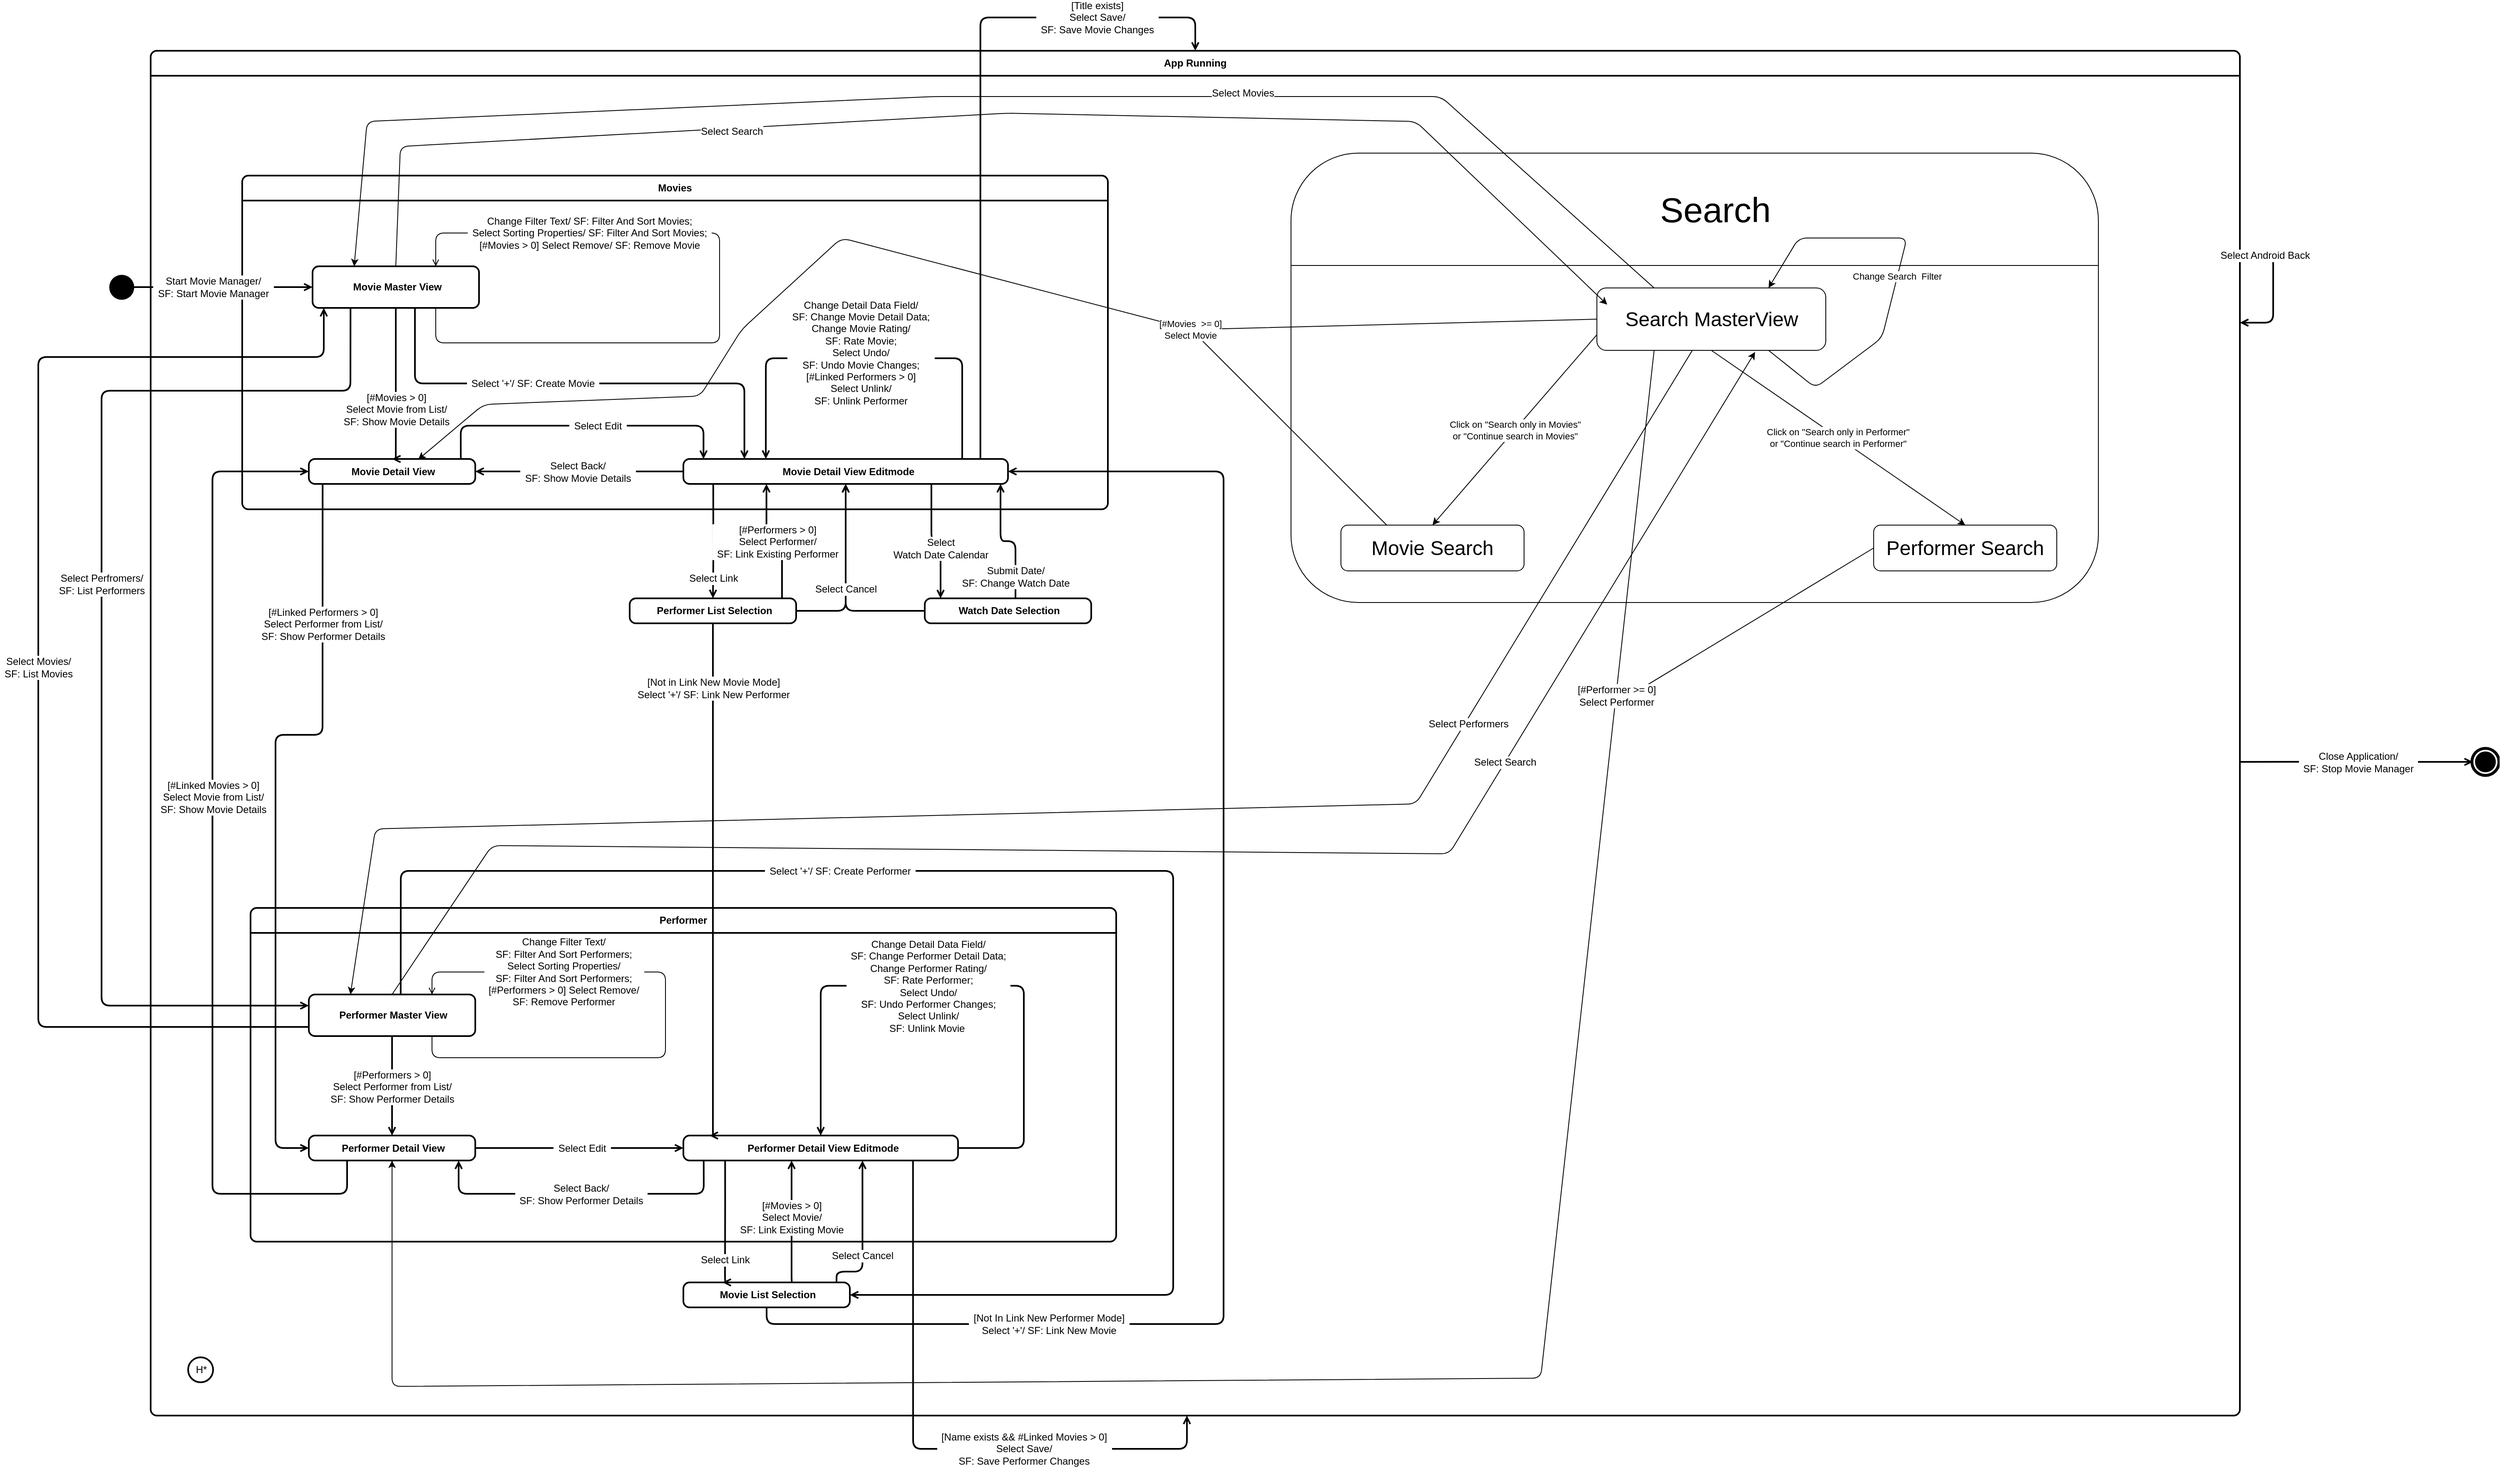 <mxfile version="12.4.0" type="device" pages="1"><diagram id="mnrOwAjC4PrFvkxKstXG" name="Page-1"><mxGraphModel dx="2135" dy="1053" grid="1" gridSize="10" guides="1" tooltips="1" connect="1" arrows="1" fold="1" page="1" pageScale="1" pageWidth="827" pageHeight="1169" background="#FFFFFF" math="0" shadow="0"><root><mxCell id="0"/><mxCell id="2" value="Layer 0" parent="0"/><mxCell id="3" style="shape=rect;rounded=1;startSize=30;arcSize=15;absoluteArcSize=1;shadow=0;strokeWidth=2;fillColor=#FFFFFF;strokeColor=#000000;opacity=100.0;gliffyId=305;" parent="2" vertex="1"><mxGeometry x="250" y="115" width="2510" height="1640" as="geometry"/></mxCell><mxCell id="4" value="&lt;div style='width: 2507.0px;height:auto;word-break: break-word;'&gt;&lt;div align=&quot;left&quot;&gt;&lt;span style=&quot;font-weight: normal; font-size: 12px; text-decoration: none; font-family: Arial; line-height: 14px;&quot;&gt;&amp;nbsp;&lt;/span&gt;&lt;/div&gt;&lt;/div&gt;" style="shape=rect;fillColor=none;strokeColor=none;shadow=0;strokeWidth=2;opacity=100.0;html=1;nl2Br=0;verticalAlign=top;align=left;spacingLeft=6.0;spacingRight=6;spacingTop=1.0;spacingBottom=8;whiteSpace=wrap;gliffyId=308;" parent="3" vertex="1"><mxGeometry y="30" width="2510" height="1610" as="geometry"/></mxCell><mxCell id="5" value="&lt;div style='width: 2507.0px;height:auto;word-break: break-word;'&gt;&lt;div align=&quot;center&quot;&gt;&lt;span style=&quot;font-weight: bold; font-size: 12px; text-decoration: none; font-family: Arial; line-height: 14px;&quot;&gt;App Running&lt;/span&gt;&lt;/div&gt;&lt;/div&gt;" style="shape=partialRectangle;top=0;right=0;left=0;fillColor=none;shadow=0;strokeWidth=2;opacity=100.0;html=1;nl2Br=0;verticalAlign=top;align=center;spacingLeft=6.0;spacingRight=6;spacingTop=1.0;spacingBottom=8;whiteSpace=wrap;gliffyId=306;" parent="3" vertex="1"><mxGeometry width="2510" height="30" as="geometry"/></mxCell><mxCell id="wFtgTqbb4V11Za5McqrL-87" value="" style="rounded=1;whiteSpace=wrap;html=1;" vertex="1" parent="3"><mxGeometry x="1370" y="123" width="970" height="540" as="geometry"/></mxCell><mxCell id="wFtgTqbb4V11Za5McqrL-88" value="&lt;font style=&quot;font-size: 42px&quot;&gt;Search&lt;/font&gt;" style="text;html=1;strokeColor=none;fillColor=none;align=center;verticalAlign=middle;whiteSpace=wrap;rounded=0;" vertex="1" parent="3"><mxGeometry x="1460" y="123" width="840" height="137" as="geometry"/></mxCell><mxCell id="wFtgTqbb4V11Za5McqrL-89" value="" style="endArrow=none;html=1;exitX=1;exitY=0.25;exitDx=0;exitDy=0;entryX=0;entryY=0.25;entryDx=0;entryDy=0;" edge="1" parent="3" source="wFtgTqbb4V11Za5McqrL-87" target="wFtgTqbb4V11Za5McqrL-87"><mxGeometry width="50" height="50" relative="1" as="geometry"><mxPoint x="1630" y="231" as="sourcePoint"/><mxPoint x="1680" y="181" as="targetPoint"/></mxGeometry></mxCell><mxCell id="wFtgTqbb4V11Za5McqrL-90" value="&lt;font style=&quot;font-size: 24px&quot;&gt;Movie Search&lt;/font&gt;" style="rounded=1;whiteSpace=wrap;html=1;" vertex="1" parent="3"><mxGeometry x="1430" y="570" width="220" height="55" as="geometry"/></mxCell><mxCell id="wFtgTqbb4V11Za5McqrL-91" value="&lt;font style=&quot;font-size: 24px&quot;&gt;Performer Search&lt;/font&gt;" style="rounded=1;whiteSpace=wrap;html=1;" vertex="1" parent="3"><mxGeometry x="2070" y="570" width="220" height="55" as="geometry"/></mxCell><mxCell id="wFtgTqbb4V11Za5McqrL-92" value="&lt;font style=&quot;font-size: 24px&quot;&gt;&lt;font style=&quot;font-size: 24px&quot;&gt;Search MasterView&lt;/font&gt;&lt;br&gt;&lt;/font&gt;" style="rounded=1;whiteSpace=wrap;html=1;" vertex="1" parent="3"><mxGeometry x="1737.5" y="285" width="275" height="75" as="geometry"/></mxCell><mxCell id="wFtgTqbb4V11Za5McqrL-93" value="&lt;div&gt;Change Search&amp;nbsp; Filter&lt;/div&gt;" style="endArrow=classic;html=1;exitX=0.75;exitY=1;exitDx=0;exitDy=0;entryX=0.75;entryY=0;entryDx=0;entryDy=0;" edge="1" parent="3" source="wFtgTqbb4V11Za5McqrL-92" target="wFtgTqbb4V11Za5McqrL-92"><mxGeometry width="50" height="50" relative="1" as="geometry"><mxPoint x="1987.5" y="435" as="sourcePoint"/><mxPoint x="2037.5" y="385" as="targetPoint"/><Array as="points"><mxPoint x="2000" y="405"/><mxPoint x="2080" y="345"/><mxPoint x="2110" y="225"/><mxPoint x="1980" y="225"/></Array></mxGeometry></mxCell><mxCell id="wFtgTqbb4V11Za5McqrL-94" value="&lt;div&gt;Click on &quot;Search only in Movies&quot;&lt;/div&gt;&lt;div&gt;or &quot;Continue search in Movies&quot;&lt;br&gt;&lt;/div&gt;" style="endArrow=classic;html=1;exitX=0;exitY=0.75;exitDx=0;exitDy=0;entryX=0.5;entryY=0;entryDx=0;entryDy=0;" edge="1" parent="3" source="wFtgTqbb4V11Za5McqrL-92" target="wFtgTqbb4V11Za5McqrL-90"><mxGeometry width="50" height="50" relative="1" as="geometry"><mxPoint x="1800.25" y="480" as="sourcePoint"/><mxPoint x="1800.25" y="405" as="targetPoint"/></mxGeometry></mxCell><mxCell id="wFtgTqbb4V11Za5McqrL-95" value="&lt;div&gt;Click on &quot;Search only in Performer&quot;&lt;/div&gt;&lt;div&gt;or &quot;Continue search in Performer&quot;&lt;br&gt;&lt;/div&gt;" style="endArrow=classic;html=1;exitX=0.5;exitY=1;exitDx=0;exitDy=0;entryX=0.5;entryY=0;entryDx=0;entryDy=0;" edge="1" parent="3" source="wFtgTqbb4V11Za5McqrL-92" target="wFtgTqbb4V11Za5McqrL-91"><mxGeometry width="50" height="50" relative="1" as="geometry"><mxPoint x="1916" y="405.25" as="sourcePoint"/><mxPoint x="1718.5" y="634" as="targetPoint"/></mxGeometry></mxCell><mxCell id="wFtgTqbb4V11Za5McqrL-97" value="" style="endArrow=classic;html=1;exitX=0.25;exitY=0;exitDx=0;exitDy=0;" edge="1" parent="3" source="wFtgTqbb4V11Za5McqrL-90"><mxGeometry width="50" height="50" relative="1" as="geometry"><mxPoint x="1430" y="535" as="sourcePoint"/><mxPoint x="1250" y="335" as="targetPoint"/></mxGeometry></mxCell><mxCell id="wFtgTqbb4V11Za5McqrL-100" value="" style="endArrow=classic;html=1;exitX=0;exitY=0.5;exitDx=0;exitDy=0;" edge="1" parent="3" source="wFtgTqbb4V11Za5McqrL-91"><mxGeometry width="50" height="50" relative="1" as="geometry"><mxPoint x="2012.5" y="640" as="sourcePoint"/><mxPoint x="1760" y="785" as="targetPoint"/></mxGeometry></mxCell><mxCell id="6" style="shape=rect;rounded=1;startSize=30;arcSize=15;absoluteArcSize=1;shadow=0;strokeWidth=2;fillColor=#FFFFFF;strokeColor=#000000;opacity=100.0;gliffyId=18;" parent="2" vertex="1"><mxGeometry x="360" y="265" width="1040" height="401" as="geometry"/></mxCell><mxCell id="7" value="&lt;div style='width: 1037.0px;height:auto;word-break: break-word;'&gt;&lt;div align=&quot;center&quot;&gt;&lt;span style=&quot;font-weight: bold; font-size: 12px; text-decoration: none; font-family: Arial; line-height: 14px;&quot;&gt;Movies&lt;/span&gt;&lt;/div&gt;&lt;/div&gt;" style="shape=partialRectangle;top=0;right=0;left=0;fillColor=none;shadow=0;strokeWidth=2;opacity=100.0;html=1;nl2Br=0;verticalAlign=top;align=center;spacingLeft=6.0;spacingRight=6;spacingTop=1.0;spacingBottom=8;whiteSpace=wrap;gliffyId=19;" parent="6" vertex="1"><mxGeometry width="1040" height="30" as="geometry"/></mxCell><mxCell id="8" value="&lt;div style='width: 1037.0px;height:auto;word-break: break-word;'&gt;&lt;div align=&quot;left&quot;&gt;&lt;span style=&quot;font-weight: normal; font-size: 12px; text-decoration: none; font-family: Arial; line-height: 14px;&quot;&gt;&amp;nbsp;&lt;/span&gt;&lt;/div&gt;&lt;/div&gt;" style="shape=rect;fillColor=none;strokeColor=none;shadow=0;strokeWidth=2;opacity=100.0;html=1;nl2Br=0;verticalAlign=top;align=left;spacingLeft=6.0;spacingRight=6;spacingTop=1.0;spacingBottom=8;whiteSpace=wrap;gliffyId=21;" parent="6" vertex="1"><mxGeometry y="30" width="1040" height="371" as="geometry"/></mxCell><mxCell id="9" style="shape=ellipse;perimeter=ellipsePerimeter;shadow=0;strokeWidth=0;strokeColor=none;fillColor=#000000;opacity=100.0;gliffyId=5;" parent="2" vertex="1"><mxGeometry x="200" y="384" width="30" height="30" as="geometry"/></mxCell><mxCell id="10" style="shape=filledEdge;strokeWidth=2;strokeColor=#000000;fillColor=none;startArrow=none;startFill=0;startSize=6;endArrow=open;endFill=0;endSize=6;rounded=1;html=1;nl2Br=0;gliffyId=7;exitX=1.0;exitY=0.5;exitPerimeter=0;entryX=0.0;entryY=0.5;entryPerimeter=0;edgeStyle=orthogonalEdgeStyle;" parent="2" source="9" target="12" edge="1"><mxGeometry width="183" height="2" relative="1" as="geometry"><Array as="points"><mxPoint x="230" y="399"/><mxPoint x="301.5" y="399"/><mxPoint x="373" y="399"/><mxPoint x="444.5" y="399"/></Array></mxGeometry></mxCell><mxCell id="11" value="&lt;div style='width: 144.333px;height:auto;word-break: break-word;'&gt;&lt;div align=&quot;center&quot;&gt;&lt;span style=&quot;font-size:12px;font-family:Arial; line-height: 0;&quot;&gt;&lt;span style=&quot;line-height: 14px;&quot;&gt;Start Movie Manager/&lt;/span&gt;&lt;/span&gt;&lt;/div&gt;&lt;div align=&quot;center&quot;&gt;&lt;span style=&quot;font-size:12px;font-family:Arial; line-height: 0;&quot;&gt;&lt;span style=&quot;line-height: 14px;&quot;&gt;SF: Start Movie Manager&lt;/span&gt;&lt;/span&gt;&lt;/div&gt;&lt;/div&gt;" style="text;html=1;nl2Br=0;labelBackgroundColor=#FFFFFF;html=1;nl2Br=0;verticalAlign=middle;align=center;spacingLeft=0.0;spacingRight=0;gliffyId=108;" parent="10" vertex="1"><mxGeometry x="-0.115" relative="1" as="geometry"><mxPoint as="offset"/></mxGeometry></mxCell><mxCell id="12" value="&lt;div style='width: 189.727px;height:auto;word-break: break-word;'&gt;&lt;div align=&quot;center&quot;&gt;&lt;span style=&quot;font-weight:bold;font-size:12px;text-decoration:none;font-family:Arial; line-height: 0;&quot;&gt;&lt;span style=&quot;text-decoration: none; line-height: 14px;&quot;&gt;Movie Master View&lt;/span&gt;&lt;/span&gt;&lt;/div&gt;&lt;/div&gt;" style="shape=rect;rounded=1;arcSize=15;absoluteArcSize=1;shadow=0;strokeWidth=2;fillColor=#FFFFFF;strokeColor=#000000;opacity=100.0;html=1;nl2Br=0;verticalAlign=middle;align=center;spacingLeft=9.636;spacingRight=6;whiteSpace=wrap;gliffyId=9;" parent="2" vertex="1"><mxGeometry x="444.5" y="374" width="200" height="50" as="geometry"/></mxCell><mxCell id="13" value="&lt;div style='width: 189.727px;height:auto;word-break: break-word;'&gt;&lt;div align=&quot;center&quot;&gt;&lt;span style=&quot;font-weight:bold;font-size:12px;text-decoration:none;font-family:Arial; line-height: 0;&quot;&gt;&lt;span style=&quot;text-decoration: none; line-height: 14px;&quot;&gt;Movie Detail View&lt;/span&gt;&lt;/span&gt;&lt;/div&gt;&lt;/div&gt;" style="shape=rect;rounded=1;arcSize=15;absoluteArcSize=1;shadow=0;strokeWidth=2;fillColor=#FFFFFF;strokeColor=#000000;opacity=100.0;html=1;nl2Br=0;verticalAlign=middle;align=center;spacingLeft=9.636;spacingRight=6;whiteSpace=wrap;gliffyId=37;" parent="2" vertex="1"><mxGeometry x="440" y="605.5" width="200" height="30" as="geometry"/></mxCell><mxCell id="14" value="&lt;div style='width: 372.818px;height:auto;word-break: break-word;'&gt;&lt;div align=&quot;center&quot;&gt;&lt;span style=&quot;font-weight:bold;font-size:12px;text-decoration:none;font-family:Arial; line-height: 0;&quot;&gt;&lt;span style=&quot;text-decoration: none; line-height: 14px;&quot;&gt;Movie Detail View Editmode&lt;/span&gt;&lt;/span&gt;&lt;/div&gt;&lt;/div&gt;" style="shape=rect;rounded=1;arcSize=15;absoluteArcSize=1;shadow=0;strokeWidth=2;fillColor=#FFFFFF;strokeColor=#000000;opacity=100.0;html=1;nl2Br=0;verticalAlign=middle;align=center;spacingLeft=13.091;spacingRight=6;whiteSpace=wrap;gliffyId=45;" parent="2" vertex="1"><mxGeometry x="890" y="605.5" width="390" height="30" as="geometry"/></mxCell><mxCell id="15" style="shape=filledEdge;strokeWidth=2;strokeColor=#000000;fillColor=none;startArrow=none;startFill=0;startSize=6;endArrow=open;endFill=0;endSize=6;rounded=1;html=1;nl2Br=0;gliffyId=57;exitX=0.913;exitY=0.0;exitPerimeter=0;entryX=0.062;entryY=0.0;entryPerimeter=0;edgeStyle=orthogonalEdgeStyle;" parent="2" source="13" target="14" edge="1"><mxGeometry width="134" height="2" relative="1" as="geometry"><Array as="points"><mxPoint x="622.5" y="605.5"/><mxPoint x="622.5" y="565.5"/><mxPoint x="914.375" y="565.5"/><mxPoint x="914.375" y="605.5"/></Array></mxGeometry></mxCell><mxCell id="16" value="&lt;div style='width: 68.333px;height:auto;word-break: break-word;'&gt;&lt;div align=&quot;center&quot;&gt;&lt;span style=&quot;font-size:12px;font-family:Arial; line-height: 0;&quot;&gt;&lt;span style=&quot;line-height: 14px;&quot;&gt;Select Edit&lt;/span&gt;&lt;/span&gt;&lt;/div&gt;&lt;/div&gt;" style="text;html=1;nl2Br=0;labelBackgroundColor=#FFFFFF;html=1;nl2Br=0;verticalAlign=middle;align=center;spacingLeft=0.0;spacingRight=0;gliffyId=99;" parent="15" vertex="1"><mxGeometry x="0.097" relative="1" as="geometry"><mxPoint as="offset"/></mxGeometry></mxCell><mxCell id="17" style="shape=filledEdge;strokeWidth=2;strokeColor=#000000;fillColor=none;startArrow=none;startFill=0;startSize=6;endArrow=open;endFill=0;endSize=6;rounded=1;html=1;nl2Br=0;gliffyId=62;exitX=0.859;exitY=0.0;exitPerimeter=0;entryX=0.254;entryY=0.0;entryPerimeter=0;edgeStyle=orthogonalEdgeStyle;" parent="2" source="14" target="14" edge="1"><mxGeometry width="48" height="81" relative="1" as="geometry"><Array as="points"><mxPoint x="1225" y="605.5"/><mxPoint x="1225" y="484.5"/><mxPoint x="989" y="484.5"/><mxPoint x="989" y="605.5"/></Array></mxGeometry></mxCell><mxCell id="18" value="&lt;div style='width: 176.333px;height:auto;word-break: break-word;'&gt;&lt;div align=&quot;center&quot;&gt;&lt;/div&gt;&lt;div align=&quot;center&quot;&gt;&lt;span style=&quot;font-size:12px;font-family:Arial; line-height: 0;&quot;&gt;&lt;span style=&quot;line-height: 14px;&quot;&gt;Change Detail Data Field/&lt;/span&gt;&lt;/span&gt;&lt;/div&gt;&lt;div align=&quot;center&quot;&gt;&lt;span style=&quot;font-size:12px;font-family:Arial; line-height: 0;&quot;&gt;&lt;span style=&quot;line-height: 14px;&quot;&gt;SF: Change Movie Detail Data;&lt;/span&gt;&lt;/span&gt;&lt;/div&gt;&lt;div align=&quot;center&quot;&gt;&lt;span style=&quot;font-size:12px;font-family:Arial; line-height: 0;&quot;&gt;&lt;span style=&quot;line-height: 14px;&quot;&gt;Change Movie Rating/&lt;/span&gt;&lt;/span&gt;&lt;/div&gt;&lt;div align=&quot;center&quot;&gt;&lt;span style=&quot;font-size:12px;font-family:Arial; line-height: 0;&quot;&gt;&lt;span style=&quot;line-height: 14px;&quot;&gt;SF: Rate Movie;&lt;/span&gt;&lt;/span&gt;&lt;/div&gt;&lt;div align=&quot;center&quot;&gt;&lt;span style=&quot;font-size:12px;font-family:Arial; line-height: 0;&quot;&gt;&lt;span style=&quot;line-height: 14px;&quot;&gt;Select Undo/&lt;/span&gt;&lt;/span&gt;&lt;/div&gt;&lt;div align=&quot;center&quot;&gt;&lt;span style=&quot;font-size:12px;font-family:Arial; line-height: 0;&quot;&gt;&lt;span style=&quot;line-height: 14px;&quot;&gt;SF: Undo Movie Changes;&lt;/span&gt;&lt;/span&gt;&lt;/div&gt;&lt;div align=&quot;center&quot;&gt;&lt;span style=&quot;line-height: normal; line-height: normal;&quot;&gt;[#Linked Performers &amp;gt; 0] &lt;/span&gt;&lt;/div&gt;&lt;div align=&quot;center&quot;&gt;&lt;span style=&quot;line-height: normal; line-height: normal;&quot;&gt;Select Unlink/&lt;/span&gt;&lt;/div&gt;&lt;div align=&quot;center&quot;&gt;&lt;span style=&quot;line-height: normal; line-height: normal;&quot;&gt;SF: Unlink Performer&lt;/span&gt;&lt;/div&gt;&lt;div align=&quot;center&quot;&gt;&lt;span style=&quot;text-decoration: none; line-height: normal; line-height: normal;&quot;&gt;&amp;nbsp;&lt;/span&gt;&lt;/div&gt;&lt;/div&gt;" style="text;html=1;nl2Br=0;labelBackgroundColor=#FFFFFF;html=1;nl2Br=0;verticalAlign=middle;align=center;spacingLeft=0.0;spacingRight=0;gliffyId=105;" parent="17" vertex="1"><mxGeometry x="0.016" relative="1" as="geometry"><mxPoint as="offset"/></mxGeometry></mxCell><mxCell id="19" style="shape=filledEdge;strokeWidth=1;strokeColor=#000000;fillColor=none;startArrow=none;startFill=0;startSize=6;endArrow=open;endFill=0;endSize=6;rounded=1;html=1;nl2Br=0;gliffyId=63;edgeStyle=orthogonalEdgeStyle;" parent="2" source="12" target="12" edge="1"><mxGeometry width="100" height="100" relative="1" as="geometry"><Array as="points"><mxPoint x="592.5" y="424"/><mxPoint x="592.5" y="466"/><mxPoint x="933.5" y="466"/><mxPoint x="933.5" y="334"/><mxPoint x="592.5" y="334"/><mxPoint x="592.5" y="374"/></Array></mxGeometry></mxCell><mxCell id="20" value="&lt;div style='width: 293.667px;height:auto;word-break: break-word;'&gt;&lt;div align=&quot;center&quot;&gt;&lt;span style=&quot;font-size:12px;font-family:Arial; line-height: 0;&quot;&gt;&lt;span style=&quot;line-height: 14px;&quot;&gt;Change Filter Text/ SF: Filter And Sort Movies;&lt;/span&gt;&lt;/span&gt;&lt;/div&gt;&lt;div align=&quot;center&quot;&gt;&lt;span style=&quot;font-size:12px;font-family:Arial; line-height: 0;&quot;&gt;&lt;span style=&quot;line-height: 14px;&quot;&gt; Select Sorting Properties/ SF: Filter And Sort Movies;&lt;/span&gt;&lt;/span&gt;&lt;/div&gt;&lt;div align=&quot;center&quot;&gt;&lt;span style=&quot;line-height: normal; line-height: normal;&quot;&gt;[#Movies &amp;gt; 0] Select Remove/&amp;nbsp;&lt;/span&gt;&lt;span style=&quot;line-height: normal; line-height: normal;&quot;&gt;SF: Remove Movie&lt;/span&gt;&lt;/div&gt;&lt;/div&gt;" style="text;html=1;nl2Br=0;labelBackgroundColor=#FFFFFF;html=1;nl2Br=0;verticalAlign=middle;align=center;spacingLeft=0.0;spacingRight=0;gliffyId=96;" parent="19" vertex="1"><mxGeometry x="0.499" relative="1" as="geometry"><mxPoint as="offset"/></mxGeometry></mxCell><mxCell id="21" style="shape=filledEdge;strokeWidth=2;strokeColor=#000000;fillColor=none;startArrow=open;startFill=0;startSize=6;endArrow=none;endFill=0;endSize=6;rounded=1;html=1;nl2Br=0;gliffyId=67;exitX=0.5;exitY=0.0;exitPerimeter=0;entryX=0.5;entryY=1.0;entryPerimeter=0;edgeStyle=orthogonalEdgeStyle;" parent="2" source="13" target="12" edge="1"><mxGeometry width="1" height="178" relative="1" as="geometry"><Array as="points"><mxPoint x="544.5" y="605.556"/><mxPoint x="544.5" y="545.037"/><mxPoint x="544.5" y="484.519"/><mxPoint x="544.5" y="424"/></Array></mxGeometry></mxCell><mxCell id="22" value="&lt;div style='width: 138.333px;height:auto;word-break: break-word;'&gt;&lt;div align=&quot;center&quot;&gt;&lt;span style=&quot;font-size:12px;font-family:Arial; line-height: 0;&quot;&gt;&lt;span style=&quot;line-height: 14px;&quot;&gt;[#Movies &amp;gt; 0]&lt;/span&gt;&lt;/span&gt;&lt;/div&gt;&lt;div align=&quot;center&quot;&gt;&lt;span style=&quot;font-size:12px;font-family:Arial; line-height: 0;&quot;&gt;&lt;span style=&quot;line-height: 14px;&quot;&gt;Select Movie from List/&lt;/span&gt;&lt;/span&gt;&lt;/div&gt;&lt;div align=&quot;center&quot;&gt;&lt;span style=&quot;font-size:12px;font-family:Arial; line-height: 0;&quot;&gt;&lt;span style=&quot;line-height: 14px;&quot;&gt;SF: Show Movie Details&lt;/span&gt;&lt;/span&gt;&lt;/div&gt;&lt;/div&gt;" style="text;html=1;nl2Br=0;labelBackgroundColor=#FFFFFF;html=1;nl2Br=0;verticalAlign=middle;align=center;spacingLeft=0.0;spacingRight=0;gliffyId=107;" parent="21" vertex="1"><mxGeometry x="-0.311" relative="1" as="geometry"><mxPoint as="offset"/></mxGeometry></mxCell><mxCell id="23" value="&lt;div style='width: 189.727px;height:auto;word-break: break-word;'&gt;&lt;div align=&quot;center&quot;&gt;&lt;span style=&quot;font-weight:bold;font-size:12px;text-decoration:none;font-family:Arial; line-height: 0;&quot;&gt;&lt;span style=&quot;text-decoration: none; line-height: 14px;&quot;&gt;Performer List Selection&lt;/span&gt;&lt;/span&gt;&lt;/div&gt;&lt;/div&gt;" style="shape=rect;rounded=1;arcSize=15;absoluteArcSize=1;shadow=0;strokeWidth=2;fillColor=#FFFFFF;strokeColor=#000000;opacity=100.0;html=1;nl2Br=0;verticalAlign=middle;align=center;spacingLeft=9.636;spacingRight=6;whiteSpace=wrap;gliffyId=78;" parent="2" vertex="1"><mxGeometry x="825.5" y="773" width="200" height="30" as="geometry"/></mxCell><mxCell id="24" style="shape=filledEdge;strokeWidth=2;strokeColor=#000000;fillColor=none;startArrow=none;startFill=0;startSize=6;endArrow=open;endFill=0;endSize=6;rounded=1;html=1;nl2Br=0;gliffyId=80;exitX=0.092;exitY=1.0;exitPerimeter=0;entryX=0.5;entryY=0.0;entryPerimeter=0;edgeStyle=orthogonalEdgeStyle;" parent="2" source="14" target="23" edge="1"><mxGeometry width="104" height="140" relative="1" as="geometry"><Array as="points"><mxPoint x="926" y="635.5"/><mxPoint x="926" y="681.334"/><mxPoint x="926" y="727.167"/><mxPoint x="926" y="773.001"/></Array></mxGeometry></mxCell><mxCell id="25" value="&lt;div style='width: 69.667px;height:auto;word-break: break-word;'&gt;&lt;div align=&quot;center&quot;&gt;&lt;span style=&quot;font-size:12px;font-family:Arial; line-height: 0;&quot;&gt;&lt;span style=&quot;line-height: 14px;&quot;&gt;Select Link&lt;/span&gt;&lt;/span&gt;&lt;/div&gt;&lt;/div&gt;" style="text;html=1;nl2Br=0;labelBackgroundColor=#FFFFFF;html=1;nl2Br=0;verticalAlign=middle;align=center;spacingLeft=0.0;spacingRight=0;gliffyId=101;" parent="24" vertex="1"><mxGeometry x="0.643" relative="1" as="geometry"><mxPoint as="offset"/></mxGeometry></mxCell><mxCell id="26" style="shape=filledEdge;strokeWidth=2;strokeColor=#000000;fillColor=none;startArrow=none;startFill=0;startSize=6;endArrow=open;endFill=0;endSize=6;rounded=1;html=1;nl2Br=0;gliffyId=82;exitX=0.915;exitY=0.0;exitPerimeter=0;entryX=0.256;entryY=1.0;entryPerimeter=0;edgeStyle=orthogonalEdgeStyle;" parent="2" source="23" target="14" edge="1"><mxGeometry width="102" height="138" relative="1" as="geometry"><Array as="points"><mxPoint x="1008.5" y="773"/><mxPoint x="1008.5" y="704.25"/><mxPoint x="990" y="704.25"/><mxPoint x="990" y="635.5"/></Array></mxGeometry></mxCell><mxCell id="27" value="&lt;div style='width: 157.0px;height:auto;word-break: break-word;'&gt;&lt;div align=&quot;center&quot;&gt;&lt;span style=&quot;font-size:12px;font-family:Arial; line-height: 0;&quot;&gt;&lt;span style=&quot;line-height: 14px;&quot;&gt;[#Performers &amp;gt; 0]&lt;/span&gt;&lt;/span&gt;&lt;/div&gt;&lt;div align=&quot;center&quot;&gt;&lt;span style=&quot;font-size:12px;font-family:Arial; line-height: 0;&quot;&gt;&lt;span style=&quot;line-height: 14px;&quot;&gt;Select Performer/&lt;/span&gt;&lt;/span&gt;&lt;/div&gt;&lt;div align=&quot;center&quot;&gt;&lt;span style=&quot;font-size:12px;font-family:Arial; line-height: 0;&quot;&gt;&lt;span style=&quot;line-height: 14px;&quot;&gt;SF: Link Existing Performer&lt;/span&gt;&lt;/span&gt;&lt;/div&gt;&lt;/div&gt;" style="text;html=1;nl2Br=0;labelBackgroundColor=#FFFFFF;html=1;nl2Br=0;verticalAlign=middle;align=center;spacingLeft=0.0;spacingRight=0;gliffyId=102;" parent="26" vertex="1"><mxGeometry x="-0.044" relative="1" as="geometry"><mxPoint as="offset"/></mxGeometry></mxCell><mxCell id="28" style="shape=filledEdge;strokeWidth=2;strokeColor=#000000;fillColor=none;startArrow=none;startFill=0;startSize=6;endArrow=open;endFill=0;endSize=6;rounded=1;html=1;nl2Br=0;gliffyId=90;exitX=0.615;exitY=1.0;exitPerimeter=0;entryX=0.188;entryY=0.0;entryPerimeter=0;edgeStyle=orthogonalEdgeStyle;" parent="2" source="12" target="14" edge="1"><mxGeometry width="520" height="177" relative="1" as="geometry"><Array as="points"><mxPoint x="567.5" y="424"/><mxPoint x="567.5" y="514.75"/><mxPoint x="963.125" y="514.75"/><mxPoint x="963.125" y="605.5"/></Array></mxGeometry></mxCell><mxCell id="29" value="&lt;div style='width: 159.233px;height:auto;word-break: break-word;'&gt;&lt;div align=&quot;center&quot;&gt;&lt;span style=&quot;font-size:12px;font-family:Arial; line-height: 0;&quot;&gt;&lt;span style=&quot;line-height: 14px;&quot;&gt;Select '+'/ SF: Create Movie&lt;/span&gt;&lt;/span&gt;&lt;/div&gt;&lt;/div&gt;" style="text;html=1;nl2Br=0;labelBackgroundColor=#FFFFFF;html=1;nl2Br=0;verticalAlign=middle;align=center;spacingLeft=0.0;spacingRight=0;gliffyId=94;" parent="28" vertex="1"><mxGeometry x="-0.196" relative="1" as="geometry"><mxPoint as="offset"/></mxGeometry></mxCell><mxCell id="30" style="shape=filledEdge;strokeWidth=2;strokeColor=#000000;fillColor=none;startArrow=none;startFill=0;startSize=6;endArrow=open;endFill=0;endSize=6;rounded=1;html=1;nl2Br=0;gliffyId=98;exitX=0.0;exitY=0.5;exitPerimeter=0;entryX=1.0;entryY=0.5;entryPerimeter=0;edgeStyle=orthogonalEdgeStyle;" parent="2" source="14" target="13" edge="1"><mxGeometry width="219" height="108" relative="1" as="geometry"><Array as="points"><mxPoint x="890" y="620.5"/><mxPoint x="806.667" y="620.5"/><mxPoint x="723.333" y="620.5"/><mxPoint x="640" y="620.5"/></Array></mxGeometry></mxCell><mxCell id="31" value="&lt;div style='width: 138.333px;height:auto;word-break: break-word;'&gt;&lt;div align=&quot;center&quot;&gt;&lt;span style=&quot;font-size:12px;font-family:Arial; line-height: 0;&quot;&gt;&lt;span style=&quot;line-height: 14px;&quot;&gt;Select Back/&lt;/span&gt;&lt;/span&gt;&lt;/div&gt;&lt;div align=&quot;center&quot;&gt;&lt;span style=&quot;font-size:12px;font-family:Arial; line-height: 0;&quot;&gt;&lt;span style=&quot;line-height: 14px;&quot;&gt;SF: Show Movie Details&lt;/span&gt;&lt;/span&gt;&lt;/div&gt;&lt;/div&gt;" style="text;html=1;nl2Br=0;labelBackgroundColor=#FFFFFF;html=1;nl2Br=0;verticalAlign=middle;align=center;spacingLeft=0.0;spacingRight=0;gliffyId=100;" parent="30" vertex="1"><mxGeometry x="0.015" relative="1" as="geometry"><mxPoint as="offset"/></mxGeometry></mxCell><mxCell id="32" style="shape=rect;rounded=1;startSize=30;arcSize=15;absoluteArcSize=1;shadow=0;strokeWidth=2;fillColor=#FFFFFF;strokeColor=#000000;opacity=100.0;gliffyId=177;" parent="2" vertex="1"><mxGeometry x="370" y="1145" width="1040" height="401" as="geometry"/></mxCell><mxCell id="33" value="&lt;div style='width: 1037.0px;height:auto;word-break: break-word;'&gt;&lt;div align=&quot;center&quot;&gt;&lt;span style=&quot;font-weight: bold; font-size: 12px; text-decoration: none; font-family: Arial; line-height: 14px;&quot;&gt;Performer&lt;/span&gt;&lt;/div&gt;&lt;/div&gt;" style="shape=partialRectangle;top=0;right=0;left=0;fillColor=none;shadow=0;strokeWidth=2;opacity=100.0;html=1;nl2Br=0;verticalAlign=top;align=center;spacingLeft=6.0;spacingRight=6;spacingTop=1.0;spacingBottom=8;whiteSpace=wrap;gliffyId=178;" parent="32" vertex="1"><mxGeometry width="1040" height="30" as="geometry"/></mxCell><mxCell id="34" value="&lt;div style='width: 1037.0px;height:auto;word-break: break-word;'&gt;&lt;div align=&quot;left&quot;&gt;&lt;span style=&quot;font-weight: normal; font-size: 12px; text-decoration: none; font-family: Arial; line-height: 14px;&quot;&gt;&amp;nbsp;&lt;/span&gt;&lt;/div&gt;&lt;/div&gt;" style="shape=rect;fillColor=none;strokeColor=none;shadow=0;strokeWidth=2;opacity=100.0;html=1;nl2Br=0;verticalAlign=top;align=left;spacingLeft=6.0;spacingRight=6;spacingTop=1.0;spacingBottom=8;whiteSpace=wrap;gliffyId=180;" parent="32" vertex="1"><mxGeometry y="30" width="1040" height="371" as="geometry"/></mxCell><mxCell id="35" value="&lt;div style='width: 189.727px;height:auto;word-break: break-word;'&gt;&lt;div align=&quot;center&quot;&gt;&lt;span style=&quot;font-weight:bold;font-size:12px;text-decoration:none;font-family:Arial; line-height: 0;&quot;&gt;&lt;span style=&quot;text-decoration: none; line-height: 14px;&quot;&gt;Performer Master View&lt;/span&gt;&lt;/span&gt;&lt;/div&gt;&lt;/div&gt;" style="shape=rect;rounded=1;arcSize=15;absoluteArcSize=1;shadow=0;strokeWidth=2;fillColor=#FFFFFF;strokeColor=#000000;opacity=100.0;html=1;nl2Br=0;verticalAlign=middle;align=center;spacingLeft=9.636;spacingRight=6;whiteSpace=wrap;gliffyId=175;" parent="2" vertex="1"><mxGeometry x="440" y="1249" width="200" height="50" as="geometry"/></mxCell><mxCell id="36" value="&lt;div style='width: 189.727px;height:auto;word-break: break-word;'&gt;&lt;div align=&quot;center&quot;&gt;&lt;span style=&quot;font-weight:bold;font-size:12px;text-decoration:none;font-family:Arial; line-height: 0;&quot;&gt;&lt;span style=&quot;text-decoration: none; line-height: 14px;&quot;&gt;Performer Detail View&lt;/span&gt;&lt;/span&gt;&lt;/div&gt;&lt;/div&gt;" style="shape=rect;rounded=1;arcSize=15;absoluteArcSize=1;shadow=0;strokeWidth=2;fillColor=#FFFFFF;strokeColor=#000000;opacity=100.0;html=1;nl2Br=0;verticalAlign=middle;align=center;spacingLeft=9.636;spacingRight=6;whiteSpace=wrap;gliffyId=163;" parent="2" vertex="1"><mxGeometry x="440" y="1418.5" width="200" height="30" as="geometry"/></mxCell><mxCell id="37" value="&lt;div style='width: 315.0px;height:auto;word-break: break-word;'&gt;&lt;div align=&quot;center&quot;&gt;&lt;span style=&quot;font-weight:bold;font-size:12px;text-decoration:none;font-family:Arial; line-height: 0;&quot;&gt;&lt;span style=&quot;text-decoration: none; line-height: 14px;&quot;&gt;Performer Detail View Editmode&lt;/span&gt;&lt;/span&gt;&lt;/div&gt;&lt;/div&gt;" style="shape=rect;rounded=1;arcSize=15;absoluteArcSize=1;shadow=0;strokeWidth=2;fillColor=#FFFFFF;strokeColor=#000000;opacity=100.0;html=1;nl2Br=0;verticalAlign=middle;align=center;spacingLeft=12.0;spacingRight=6;whiteSpace=wrap;gliffyId=152;" parent="2" vertex="1"><mxGeometry x="890" y="1418.5" width="330" height="30" as="geometry"/></mxCell><mxCell id="38" style="shape=filledEdge;strokeWidth=2;strokeColor=#000000;fillColor=none;startArrow=none;startFill=0;startSize=6;endArrow=open;endFill=0;endSize=6;rounded=1;html=1;nl2Br=0;gliffyId=146;exitX=1.0;exitY=0.5;exitPerimeter=0;entryX=0.0;entryY=0.5;entryPerimeter=0;edgeStyle=orthogonalEdgeStyle;" parent="2" source="36" target="37" edge="1"><mxGeometry width="134" height="2" relative="1" as="geometry"><Array as="points"><mxPoint x="640" y="1433.5"/><mxPoint x="723.333" y="1433.5"/><mxPoint x="806.667" y="1433.5"/><mxPoint x="890" y="1433.5"/></Array></mxGeometry></mxCell><mxCell id="39" value="&lt;div style='width: 68.333px;height:auto;word-break: break-word;'&gt;&lt;div align=&quot;center&quot;&gt;&lt;span style=&quot;font-size:12px;font-family:Arial; line-height: 0;&quot;&gt;&lt;span style=&quot;line-height: 14px;&quot;&gt;Select Edit&lt;/span&gt;&lt;/span&gt;&lt;/div&gt;&lt;/div&gt;" style="text;html=1;nl2Br=0;labelBackgroundColor=#FFFFFF;html=1;nl2Br=0;verticalAlign=middle;align=center;spacingLeft=0.0;spacingRight=0;gliffyId=147;" parent="38" vertex="1"><mxGeometry x="0.021" relative="1" as="geometry"><mxPoint as="offset"/></mxGeometry></mxCell><mxCell id="40" style="shape=filledEdge;strokeWidth=2;strokeColor=#000000;fillColor=none;startArrow=none;startFill=0;startSize=6;endArrow=open;endFill=0;endSize=6;rounded=1;html=1;nl2Br=0;gliffyId=142;exitX=1.0;exitY=0.5;exitPerimeter=0;entryX=0.5;entryY=0.0;entryPerimeter=0;edgeStyle=orthogonalEdgeStyle;" parent="2" source="37" target="37" edge="1"><mxGeometry width="48" height="81" relative="1" as="geometry"><Array as="points"><mxPoint x="1220" y="1433.5"/><mxPoint x="1299.03" y="1433.5"/><mxPoint x="1299.03" y="1238.5"/><mxPoint x="1055" y="1238.5"/><mxPoint x="1055" y="1418.5"/></Array></mxGeometry></mxCell><mxCell id="41" value="&lt;div style='width: 197.667px;height:auto;word-break: break-word;'&gt;&lt;div align=&quot;center&quot;&gt;&lt;/div&gt;&lt;div align=&quot;center&quot;&gt;&lt;span style=&quot;font-size:12px;font-family:Arial; line-height: 0;&quot;&gt;&lt;span style=&quot;line-height: 14px;&quot;&gt;Change Detail Data Field/&lt;/span&gt;&lt;/span&gt;&lt;/div&gt;&lt;div align=&quot;center&quot;&gt;&lt;span style=&quot;font-size:12px;font-family:Arial; line-height: 0;&quot;&gt;&lt;span style=&quot;line-height: 14px;&quot;&gt;SF: Change Performer Detail Data;&lt;/span&gt;&lt;/span&gt;&lt;/div&gt;&lt;div align=&quot;center&quot;&gt;&lt;span style=&quot;font-size:12px;font-family:Arial; line-height: 0;&quot;&gt;&lt;span style=&quot;line-height: 14px;&quot;&gt;Change Performer Rating/&lt;/span&gt;&lt;/span&gt;&lt;/div&gt;&lt;div align=&quot;center&quot;&gt;&lt;span style=&quot;font-size:12px;font-family:Arial; line-height: 0;&quot;&gt;&lt;span style=&quot;line-height: 14px;&quot;&gt;SF: Rate Performer;&lt;/span&gt;&lt;/span&gt;&lt;/div&gt;&lt;div align=&quot;center&quot;&gt;&lt;span style=&quot;font-size:12px;font-family:Arial; line-height: 0;&quot;&gt;&lt;span style=&quot;line-height: 14px;&quot;&gt;Select Undo/&lt;/span&gt;&lt;/span&gt;&lt;/div&gt;&lt;div align=&quot;center&quot;&gt;&lt;span style=&quot;font-size:12px;font-family:Arial; line-height: 0;&quot;&gt;&lt;span style=&quot;line-height: 14px;&quot;&gt;SF: Undo Performer Changes;&lt;/span&gt;&lt;/span&gt;&lt;/div&gt;&lt;div align=&quot;center&quot;&gt;&lt;span style=&quot;line-height: normal; line-height: normal;&quot;&gt;Select Unlink/&lt;/span&gt;&lt;/div&gt;&lt;div align=&quot;center&quot;&gt;&lt;span style=&quot;line-height: normal; line-height: normal;&quot;&gt;SF: Unlink Movie&lt;/span&gt;&lt;span style=&quot;text-decoration: none; line-height: normal; line-height: normal;&quot;&gt;&amp;nbsp;&lt;/span&gt;&lt;/div&gt;&lt;/div&gt;" style="text;html=1;nl2Br=0;labelBackgroundColor=#FFFFFF;html=1;nl2Br=0;verticalAlign=middle;align=center;spacingLeft=0.0;spacingRight=0;gliffyId=143;" parent="40" vertex="1"><mxGeometry x="0.115" relative="1" as="geometry"><mxPoint as="offset"/></mxGeometry></mxCell><mxCell id="42" style="shape=filledEdge;strokeWidth=1;strokeColor=#000000;fillColor=none;startArrow=none;startFill=0;startSize=6;endArrow=open;endFill=0;endSize=6;rounded=1;html=1;nl2Br=0;gliffyId=140;edgeStyle=orthogonalEdgeStyle;" parent="2" source="35" target="35" edge="1"><mxGeometry width="100" height="100" relative="1" as="geometry"><Array as="points"><mxPoint x="588" y="1299"/><mxPoint x="588" y="1325"/><mxPoint x="868.5" y="1325"/><mxPoint x="868.5" y="1222"/><mxPoint x="588" y="1222"/><mxPoint x="588" y="1249"/></Array></mxGeometry></mxCell><mxCell id="43" value="&lt;div style='width: 192.0px;height:auto;word-break: break-word;'&gt;&lt;div align=&quot;center&quot;&gt;&lt;span style=&quot;font-size:12px;font-family:Arial; line-height: 0;&quot;&gt;&lt;span style=&quot;line-height: 14px;&quot;&gt;Change Filter Text/&lt;/span&gt;&lt;/span&gt;&lt;/div&gt;&lt;div align=&quot;center&quot;&gt;&lt;span style=&quot;font-size:12px;font-family:Arial; line-height: 0;&quot;&gt;&lt;span style=&quot;line-height: 14px;&quot;&gt;SF: Filter And Sort Performers;&lt;/span&gt;&lt;/span&gt;&lt;/div&gt;&lt;div align=&quot;center&quot;&gt;&lt;span style=&quot;font-size:12px;font-family:Arial; line-height: 0;&quot;&gt;&lt;span style=&quot;line-height: 14px;&quot;&gt; Select Sorting Properties/&lt;/span&gt;&lt;/span&gt;&lt;/div&gt;&lt;div align=&quot;center&quot;&gt;&lt;span style=&quot;font-size:12px;font-family:Arial; line-height: 0;&quot;&gt;&lt;span style=&quot;line-height: 14px;&quot;&gt;SF: Filter And Sort Performers;&lt;/span&gt;&lt;/span&gt;&lt;/div&gt;&lt;div align=&quot;center&quot;&gt;&lt;span style=&quot;line-height: normal; line-height: normal;&quot;&gt;[#Performers &amp;gt; 0] Select Remove/&lt;/span&gt;&lt;/div&gt;&lt;div align=&quot;center&quot;&gt;&lt;span style=&quot;line-height: normal; line-height: normal;&quot;&gt;SF: Remove Performer&lt;/span&gt;&lt;/div&gt;&lt;/div&gt;" style="text;html=1;nl2Br=0;labelBackgroundColor=#FFFFFF;html=1;nl2Br=0;verticalAlign=middle;align=center;spacingLeft=0.0;spacingRight=0;gliffyId=141;" parent="42" vertex="1"><mxGeometry x="0.486" relative="1" as="geometry"><mxPoint as="offset"/></mxGeometry></mxCell><mxCell id="44" style="shape=filledEdge;strokeWidth=2;strokeColor=#000000;fillColor=none;startArrow=open;startFill=0;startSize=6;endArrow=none;endFill=0;endSize=6;rounded=1;html=1;nl2Br=0;gliffyId=134;exitX=0.5;exitY=0.0;exitPerimeter=0;entryX=0.5;entryY=1.0;entryPerimeter=0;edgeStyle=orthogonalEdgeStyle;" parent="2" source="36" target="35" edge="1"><mxGeometry width="1" height="178" relative="1" as="geometry"><Array as="points"><mxPoint x="540" y="1418.5"/><mxPoint x="540" y="1378.667"/><mxPoint x="540" y="1338.833"/><mxPoint x="540" y="1299"/></Array></mxGeometry></mxCell><mxCell id="45" value="&lt;div style='width: 159.667px;height:auto;word-break: break-word;'&gt;&lt;div align=&quot;center&quot;&gt;&lt;span style=&quot;font-size:12px;font-family:Arial; line-height: 0;&quot;&gt;&lt;span style=&quot;line-height: 14px;&quot;&gt;[#Performers &amp;gt; 0]&lt;/span&gt;&lt;/span&gt;&lt;/div&gt;&lt;div align=&quot;center&quot;&gt;&lt;span style=&quot;font-size:12px;font-family:Arial; line-height: 0;&quot;&gt;&lt;span style=&quot;line-height: 14px;&quot;&gt; Select Performer from List/&lt;/span&gt;&lt;/span&gt;&lt;/div&gt;&lt;div align=&quot;center&quot;&gt;&lt;span style=&quot;font-size:12px;font-family:Arial; line-height: 0;&quot;&gt;&lt;span style=&quot;line-height: 14px;&quot;&gt;SF: Show Performer Details&lt;/span&gt;&lt;/span&gt;&lt;/div&gt;&lt;/div&gt;" style="text;html=1;nl2Br=0;labelBackgroundColor=#FFFFFF;html=1;nl2Br=0;verticalAlign=middle;align=center;spacingLeft=0.0;spacingRight=0;gliffyId=135;" parent="44" vertex="1"><mxGeometry x="-0.017" relative="1" as="geometry"><mxPoint as="offset"/></mxGeometry></mxCell><mxCell id="46" value="&lt;div style='width: 189.727px;height:auto;word-break: break-word;'&gt;&lt;div align=&quot;center&quot;&gt;&lt;span style=&quot;font-weight:bold;font-size:12px;text-decoration:none;font-family:Arial; line-height: 0;&quot;&gt;&lt;span style=&quot;text-decoration: none; line-height: 14px;&quot;&gt;Movie List Selection&lt;/span&gt;&lt;/span&gt;&lt;/div&gt;&lt;/div&gt;" style="shape=rect;rounded=1;arcSize=15;absoluteArcSize=1;shadow=0;strokeWidth=2;fillColor=#FFFFFF;strokeColor=#000000;opacity=100.0;html=1;nl2Br=0;verticalAlign=middle;align=center;spacingLeft=9.636;spacingRight=6;whiteSpace=wrap;gliffyId=123;" parent="2" vertex="1"><mxGeometry x="890" y="1595" width="200" height="30" as="geometry"/></mxCell><mxCell id="47" style="shape=filledEdge;strokeWidth=2;strokeColor=#000000;fillColor=none;startArrow=none;startFill=0;startSize=6;endArrow=open;endFill=0;endSize=6;rounded=1;html=1;nl2Br=0;gliffyId=121;exitX=0.152;exitY=1.0;exitPerimeter=0;entryX=0.235;entryY=0.0;entryPerimeter=0;edgeStyle=orthogonalEdgeStyle;" parent="2" source="37" target="46" edge="1"><mxGeometry width="104" height="140" relative="1" as="geometry"><Array as="points"><mxPoint x="940" y="1448.5"/><mxPoint x="940" y="1497.344"/><mxPoint x="940" y="1546.187"/><mxPoint x="940" y="1595.031"/></Array></mxGeometry></mxCell><mxCell id="48" value="&lt;div style='width: 69.667px;height:auto;word-break: break-word;'&gt;&lt;div align=&quot;center&quot;&gt;&lt;span style=&quot;font-size:12px;font-family:Arial; line-height: 0;&quot;&gt;&lt;span style=&quot;line-height: 14px;&quot;&gt;Select Link&lt;/span&gt;&lt;/span&gt;&lt;/div&gt;&lt;div align=&quot;center&quot;&gt;&lt;/div&gt;&lt;/div&gt;" style="text;html=1;nl2Br=0;labelBackgroundColor=#FFFFFF;html=1;nl2Br=0;verticalAlign=middle;align=center;spacingLeft=0.0;spacingRight=0;gliffyId=122;" parent="47" vertex="1"><mxGeometry x="0.597" relative="1" as="geometry"><mxPoint as="offset"/></mxGeometry></mxCell><mxCell id="49" style="shape=filledEdge;strokeWidth=2;strokeColor=#000000;fillColor=none;startArrow=none;startFill=0;startSize=6;endArrow=open;endFill=0;endSize=6;rounded=1;html=1;nl2Br=0;gliffyId=119;exitX=0.655;exitY=0.0;exitPerimeter=0;entryX=0.394;entryY=1.0;entryPerimeter=0;edgeStyle=orthogonalEdgeStyle;" parent="2" source="46" target="37" edge="1"><mxGeometry width="102" height="138" relative="1" as="geometry"><Array as="points"><mxPoint x="1020" y="1595.003"/><mxPoint x="1020" y="1546.169"/><mxPoint x="1020" y="1497.334"/><mxPoint x="1020" y="1448.5"/></Array></mxGeometry></mxCell><mxCell id="50" value="&lt;div style='width: 135.667px;height:auto;word-break: break-word;'&gt;&lt;div align=&quot;center&quot;&gt;&lt;span style=&quot;font-size:12px;font-family:Arial; line-height: 0;&quot;&gt;&lt;span style=&quot;line-height: 14px;&quot;&gt;[#Movies &amp;gt; 0]&lt;/span&gt;&lt;/span&gt;&lt;/div&gt;&lt;div align=&quot;center&quot;&gt;&lt;span style=&quot;font-size:12px;font-family:Arial; line-height: 0;&quot;&gt;&lt;span style=&quot;line-height: 14px;&quot;&gt;Select Movie/&lt;/span&gt;&lt;/span&gt;&lt;/div&gt;&lt;div align=&quot;center&quot;&gt;&lt;span style=&quot;line-height: normal; line-height: normal;&quot;&gt;SF: Link Existing Movie&lt;/span&gt;&lt;/div&gt;&lt;/div&gt;" style="text;html=1;nl2Br=0;labelBackgroundColor=#FFFFFF;html=1;nl2Br=0;verticalAlign=middle;align=center;spacingLeft=0.0;spacingRight=0;gliffyId=293;" parent="49" vertex="1"><mxGeometry x="0.08" relative="1" as="geometry"><mxPoint as="offset"/></mxGeometry></mxCell><mxCell id="51" style="shape=filledEdge;strokeWidth=2;strokeColor=#000000;fillColor=none;startArrow=none;startFill=0;startSize=6;endArrow=open;endFill=0;endSize=6;rounded=1;html=1;nl2Br=0;gliffyId=115;exitX=0.552;exitY=0.0;exitPerimeter=0;entryX=1.0;entryY=0.5;entryPerimeter=0;edgeStyle=orthogonalEdgeStyle;" parent="2" source="35" target="46" edge="1"><mxGeometry width="520" height="177" relative="1" as="geometry"><Array as="points"><mxPoint x="550.5" y="1249"/><mxPoint x="550.5" y="1100.5"/><mxPoint x="1478.5" y="1100.5"/><mxPoint x="1478.5" y="1610"/><mxPoint x="1090" y="1610"/></Array></mxGeometry></mxCell><mxCell id="52" value="&lt;div style='width: 180.567px;height:auto;word-break: break-word;'&gt;&lt;div align=&quot;center&quot;&gt;&lt;span style=&quot;font-size:12px;font-family:Arial; line-height: 0;&quot;&gt;&lt;span style=&quot;line-height: 14px;&quot;&gt;Select '+'/ SF: Create Performer&lt;/span&gt;&lt;/span&gt;&lt;/div&gt;&lt;/div&gt;" style="text;html=1;nl2Br=0;labelBackgroundColor=#FFFFFF;html=1;nl2Br=0;verticalAlign=middle;align=center;spacingLeft=0.0;spacingRight=0;gliffyId=116;" parent="51" vertex="1"><mxGeometry x="-0.316" relative="1" as="geometry"><mxPoint as="offset"/></mxGeometry></mxCell><mxCell id="53" style="shape=filledEdge;strokeWidth=2;strokeColor=#000000;fillColor=none;startArrow=none;startFill=0;startSize=6;endArrow=open;endFill=0;endSize=6;rounded=1;html=1;nl2Br=0;gliffyId=113;exitX=0.074;exitY=1.0;exitPerimeter=0;entryX=0.9;entryY=1.0;entryPerimeter=0;edgeStyle=orthogonalEdgeStyle;" parent="2" source="37" target="36" edge="1"><mxGeometry width="219" height="108" relative="1" as="geometry"><Array as="points"><mxPoint x="914.515" y="1448.5"/><mxPoint x="914.515" y="1488.5"/><mxPoint x="620.075" y="1488.5"/><mxPoint x="620.075" y="1448.5"/></Array></mxGeometry></mxCell><mxCell id="54" value="&lt;div style='width: 159.667px;height:auto;word-break: break-word;'&gt;&lt;div align=&quot;center&quot;&gt;&lt;span style=&quot;font-size:12px;font-family:Arial; line-height: 0;&quot;&gt;&lt;span style=&quot;line-height: 14px;&quot;&gt;Select Back/&lt;/span&gt;&lt;/span&gt;&lt;/div&gt;&lt;div align=&quot;center&quot;&gt;&lt;span style=&quot;font-size:12px;font-family:Arial; line-height: 0;&quot;&gt;&lt;span style=&quot;line-height: 14px;&quot;&gt;SF: Show Performer Details&lt;/span&gt;&lt;/span&gt;&lt;/div&gt;&lt;/div&gt;" style="text;html=1;nl2Br=0;labelBackgroundColor=#FFFFFF;html=1;nl2Br=0;verticalAlign=middle;align=center;spacingLeft=0.0;spacingRight=0;gliffyId=114;" parent="53" vertex="1"><mxGeometry x="0.002" relative="1" as="geometry"><mxPoint as="offset"/></mxGeometry></mxCell><mxCell id="55" style="shape=filledEdge;strokeWidth=2;strokeColor=#000000;fillColor=none;startArrow=none;startFill=0;startSize=6;endArrow=open;endFill=0;endSize=6;rounded=1;html=1;nl2Br=0;gliffyId=185;exitX=0.083;exitY=1.0;exitPerimeter=0;entryX=0.0;entryY=0.5;entryPerimeter=0;edgeStyle=orthogonalEdgeStyle;" parent="2" source="13" target="36" edge="1"><mxGeometry width="145" height="851" relative="1" as="geometry"><Array as="points"><mxPoint x="456.5" y="635.5"/><mxPoint x="456.5" y="937"/><mxPoint x="400" y="937"/><mxPoint x="400" y="1433.5"/><mxPoint x="440" y="1433.5"/></Array></mxGeometry></mxCell><mxCell id="56" value="&lt;div style='width: 159.667px;height:auto;word-break: break-word;'&gt;&lt;div align=&quot;center&quot;&gt;&lt;span style=&quot;line-height: normal; line-height: normal;&quot;&gt;[#Linked Performers &amp;gt; 0]&lt;/span&gt;&lt;/div&gt;&lt;div align=&quot;center&quot;&gt;&lt;span style=&quot;line-height: normal; line-height: normal;&quot;&gt;Select Performer from List/&lt;/span&gt;&lt;/div&gt;&lt;div align=&quot;center&quot;&gt;&lt;span style=&quot;font-size:12px;font-family:Arial; line-height: 0;&quot;&gt;&lt;span style=&quot;line-height: 14px;&quot;&gt;SF: Show Performer Details&lt;/span&gt;&lt;/span&gt;&lt;/div&gt;&lt;/div&gt;" style="text;html=1;nl2Br=0;labelBackgroundColor=#FFFFFF;html=1;nl2Br=0;verticalAlign=middle;align=center;spacingLeft=0.0;spacingRight=0;gliffyId=188;" parent="55" vertex="1"><mxGeometry x="-0.623" relative="1" as="geometry"><mxPoint as="offset"/></mxGeometry></mxCell><mxCell id="57" style="shape=filledEdge;strokeWidth=2;strokeColor=#000000;fillColor=none;startArrow=none;startFill=0;startSize=6;endArrow=open;endFill=0;endSize=6;rounded=1;html=1;nl2Br=0;gliffyId=186;exitX=0.23;exitY=1.0;exitPerimeter=0;entryX=0.0;entryY=0.5;entryPerimeter=0;edgeStyle=orthogonalEdgeStyle;" parent="2" source="36" target="13" edge="1"><mxGeometry width="209" height="890" relative="1" as="geometry"><Array as="points"><mxPoint x="486" y="1448.5"/><mxPoint x="486" y="1488.5"/><mxPoint x="324.25" y="1488.5"/><mxPoint x="324.25" y="620.5"/><mxPoint x="440" y="620.5"/></Array></mxGeometry></mxCell><mxCell id="58" value="&lt;div style='width: 138.333px;height:auto;word-break: break-word;'&gt;&lt;div align=&quot;center&quot;&gt;&lt;span style=&quot;font-size:12px;font-family:Arial; line-height: 0;&quot;&gt;&lt;span style=&quot;line-height: 14px;&quot;&gt;[#Linked Movies &amp;gt; 0]&lt;/span&gt;&lt;/span&gt;&lt;/div&gt;&lt;div align=&quot;center&quot;&gt;&lt;span style=&quot;font-size:12px;font-family:Arial; line-height: 0;&quot;&gt;&lt;span style=&quot;line-height: 14px;&quot;&gt;Select Movie from List/&lt;/span&gt;&lt;/span&gt;&lt;/div&gt;&lt;div align=&quot;center&quot;&gt;&lt;span style=&quot;font-size:12px;font-family:Arial; line-height: 0;&quot;&gt;&lt;span style=&quot;line-height: 14px;&quot;&gt; SF: Show Movie Details&lt;/span&gt;&lt;/span&gt;&lt;/div&gt;&lt;/div&gt;" style="text;html=1;nl2Br=0;labelBackgroundColor=#FFFFFF;html=1;nl2Br=0;verticalAlign=middle;align=center;spacingLeft=0.0;spacingRight=0;gliffyId=189;" parent="57" vertex="1"><mxGeometry x="0.145" relative="1" as="geometry"><mxPoint as="offset"/></mxGeometry></mxCell><mxCell id="59" style="shape=mxgraph.bpmn.shape;verticalLabelPosition=bottom;verticalAlign=top;perimeter=ellipsePerimeter;outline=end;symbol=terminate;shadow=0;strokeWidth=2;fillColor=#FFFFFF;strokeColor=#000000;opacity=100.0;gliffyId=270;" parent="2" vertex="1"><mxGeometry x="3040" y="954.5" width="30" height="30" as="geometry"/></mxCell><mxCell id="60" style="shape=filledEdge;strokeWidth=2;strokeColor=#000000;fillColor=none;startArrow=none;startFill=0;startSize=6;endArrow=open;endFill=0;endSize=6;rounded=1;html=1;nl2Br=0;gliffyId=272;exitX=1.0;exitY=0.521;exitPerimeter=0;entryX=0.0;entryY=0.5;entryPerimeter=0;edgeStyle=orthogonalEdgeStyle;" parent="2" source="3" target="59" edge="1"><mxGeometry width="424" height="8" relative="1" as="geometry"><Array as="points"><mxPoint x="2760" y="969.5"/><mxPoint x="2853.333" y="969.5"/><mxPoint x="2946.667" y="969.5"/><mxPoint x="3040" y="969.5"/></Array></mxGeometry></mxCell><mxCell id="61" value="&lt;div style='width: 143.667px;height:auto;word-break: break-word;'&gt;&lt;div align=&quot;center&quot;&gt;&lt;span style=&quot;font-size:12px;font-family:Arial; line-height: 0;&quot;&gt;&lt;span style=&quot;line-height: 14px;&quot;&gt;Close Application/&lt;/span&gt;&lt;/span&gt;&lt;/div&gt;&lt;div align=&quot;center&quot;&gt;&lt;span style=&quot;font-size:12px;font-family:Arial; line-height: 0;&quot;&gt;&lt;span style=&quot;line-height: 14px;&quot;&gt;SF: Stop Movie Manager&lt;/span&gt;&lt;/span&gt;&lt;/div&gt;&lt;/div&gt;" style="text;html=1;nl2Br=0;labelBackgroundColor=#FFFFFF;html=1;nl2Br=0;verticalAlign=middle;align=center;spacingLeft=0.0;spacingRight=0;gliffyId=277;" parent="60" vertex="1"><mxGeometry x="0.01" relative="1" as="geometry"><mxPoint as="offset"/></mxGeometry></mxCell><mxCell id="62" value="&lt;div style='width: 23.0px;height:auto;word-break: break-word;'&gt;&lt;div align=&quot;center&quot;&gt;&lt;span style=&quot;font-size:12px;text-decoration:none;font-family:Arial; line-height: 0;&quot;&gt;&lt;span style=&quot;text-decoration: none; line-height: 14px;&quot;&gt;H*&lt;/span&gt;&lt;/span&gt;&lt;/div&gt;&lt;/div&gt;" style="shape=ellipse;perimeter=ellipsePerimeter;shadow=0;strokeWidth=2;fillColor=#FFFFFF;strokeColor=#000000;opacity=100.0;html=1;nl2Br=0;verticalAlign=middle;align=center;spacingLeft=2.0;spacingRight=0;whiteSpace=wrap;gliffyId=310;" parent="2" vertex="1"><mxGeometry x="295" y="1685" width="30" height="30" as="geometry"/></mxCell><mxCell id="63" style="shape=filledEdge;strokeWidth=2;strokeColor=#000000;fillColor=none;startArrow=none;startFill=0;startSize=6;endArrow=open;endFill=0;endSize=6;rounded=1;html=1;nl2Br=0;gliffyId=312;exitX=1.0;exitY=0.15;exitPerimeter=0;entryX=1.0;entryY=0.199;entryPerimeter=0;edgeStyle=orthogonalEdgeStyle;" parent="2" source="3" target="3" edge="1"><mxGeometry width="5.97" height="191.045" relative="1" as="geometry"><Array as="points"><mxPoint x="2760" y="360.594"/><mxPoint x="2800" y="360.594"/><mxPoint x="2800" y="441.72"/><mxPoint x="2760" y="441.72"/></Array></mxGeometry></mxCell><mxCell id="64" value="&lt;div style='width: 119.0px;height:auto;word-break: break-word;'&gt;&lt;div align=&quot;center&quot;&gt;&lt;span style=&quot;font-size:12px;font-family:Arial; line-height: 0;&quot;&gt;&lt;span style=&quot;line-height: 14px;&quot;&gt;Select Android Back&lt;/span&gt;&lt;/span&gt;&lt;/div&gt;&lt;/div&gt;" style="text;html=1;nl2Br=0;labelBackgroundColor=#FFFFFF;html=1;nl2Br=0;verticalAlign=middle;align=center;spacingLeft=0.0;spacingRight=0;gliffyId=313;" parent="63" vertex="1"><mxGeometry x="-0.628" relative="1" as="geometry"><mxPoint as="offset"/></mxGeometry></mxCell><mxCell id="65" style="shape=filledEdge;strokeWidth=2;strokeColor=#000000;fillColor=none;startArrow=none;startFill=0;startSize=6;endArrow=open;endFill=0;endSize=6;rounded=1;html=1;nl2Br=0;gliffyId=316;exitX=0.5;exitY=1.0;exitPerimeter=0;entryX=0.095;entryY=0.0;entryPerimeter=0;edgeStyle=orthogonalEdgeStyle;" parent="2" source="23" target="37" edge="1"><mxGeometry width="345" height="503" relative="1" as="geometry"><Array as="points"><mxPoint x="925.5" y="803"/><mxPoint x="925.5" y="1008.172"/><mxPoint x="925.5" y="1213.343"/><mxPoint x="925.5" y="1418.515"/></Array></mxGeometry></mxCell><mxCell id="66" value="&lt;div style='width: 193.9px;height:auto;word-break: break-word;'&gt;&lt;div align=&quot;center&quot;&gt;&lt;span style=&quot;font-size:12px;font-family:Arial; line-height: 0;&quot;&gt;&lt;span style=&quot;line-height: 14px;&quot;&gt;[Not in Link New Movie Mode]&lt;/span&gt;&lt;/span&gt;&lt;/div&gt;&lt;div align=&quot;center&quot;&gt;&lt;span style=&quot;font-size:12px;font-family:Arial; line-height: 0;&quot;&gt;&lt;span style=&quot;line-height: 14px;&quot;&gt;Select '+'/ SF: Link New Performer&lt;/span&gt;&lt;/span&gt;&lt;/div&gt;&lt;/div&gt;" style="text;html=1;nl2Br=0;labelBackgroundColor=#FFFFFF;html=1;nl2Br=0;verticalAlign=middle;align=center;spacingLeft=0.0;spacingRight=0;gliffyId=317;" parent="65" vertex="1"><mxGeometry x="-0.75" relative="1" as="geometry"><mxPoint as="offset"/></mxGeometry></mxCell><mxCell id="67" style="shape=filledEdge;strokeWidth=2;strokeColor=#000000;fillColor=none;startArrow=none;startFill=0;startSize=6;endArrow=open;endFill=0;endSize=6;rounded=1;html=1;nl2Br=0;gliffyId=318;exitX=0.5;exitY=1.0;exitPerimeter=0;entryX=1.0;entryY=0.5;entryPerimeter=0;edgeStyle=orthogonalEdgeStyle;" parent="2" source="46" target="14" edge="1"><mxGeometry width="207" height="1109" relative="1" as="geometry"><Array as="points"><mxPoint x="990" y="1625"/><mxPoint x="990" y="1645"/><mxPoint x="1539" y="1645"/><mxPoint x="1539" y="620.5"/><mxPoint x="1280" y="620.5"/></Array></mxGeometry></mxCell><mxCell id="68" value="&lt;div style='width: 192.333px;height:auto;word-break: break-word;'&gt;&lt;div align=&quot;center&quot;&gt;&lt;span style=&quot;font-size:12px;font-family:Arial; line-height: 0;&quot;&gt;&lt;span style=&quot;line-height: 14px;&quot;&gt;[Not In Link New Performer Mode]&lt;/span&gt;&lt;/span&gt;&lt;/div&gt;&lt;div align=&quot;center&quot;&gt;&lt;span style=&quot;font-size:12px;font-family:Arial; line-height: 0;&quot;&gt;&lt;span style=&quot;line-height: 14px;&quot;&gt;Select '+'/ SF: Link New Movie&lt;/span&gt;&lt;/span&gt;&lt;/div&gt;&lt;/div&gt;" style="text;html=1;nl2Br=0;labelBackgroundColor=#FFFFFF;html=1;nl2Br=0;verticalAlign=middle;align=center;spacingLeft=0.0;spacingRight=0;gliffyId=321;" parent="67" vertex="1"><mxGeometry x="-0.613" relative="1" as="geometry"><mxPoint as="offset"/></mxGeometry></mxCell><mxCell id="69" style="shape=filledEdge;strokeWidth=2;strokeColor=#000000;fillColor=none;startArrow=none;startFill=0;startSize=6;endArrow=open;endFill=0;endSize=6;rounded=1;html=1;nl2Br=0;gliffyId=329;exitX=0.915;exitY=0.0;exitPerimeter=0;entryX=0.5;entryY=0.0;entryPerimeter=0;edgeStyle=orthogonalEdgeStyle;" parent="2" source="14" target="3" edge="1"><mxGeometry width="255" height="555" relative="1" as="geometry"><Array as="points"><mxPoint x="1246.85" y="605.5"/><mxPoint x="1246.85" y="75"/><mxPoint x="1505" y="75"/><mxPoint x="1505" y="115"/></Array></mxGeometry></mxCell><mxCell id="70" value="&lt;div style='width: 147.0px;height:auto;word-break: break-word;'&gt;&lt;div align=&quot;center&quot;&gt;&lt;span style=&quot;font-size:12px;font-family:Arial; line-height: 0;&quot;&gt;&lt;span style=&quot;line-height: 14px;&quot;&gt;[Title exists]&lt;/span&gt;&lt;/span&gt;&lt;/div&gt;&lt;div align=&quot;center&quot;&gt;&lt;span style=&quot;font-size:12px;font-family:Arial; line-height: 0;&quot;&gt;&lt;span style=&quot;line-height: 14px;&quot;&gt;Select Save/&lt;/span&gt;&lt;/span&gt;&lt;/div&gt;&lt;div align=&quot;center&quot;&gt;&lt;span style=&quot;font-size:12px;font-family:Arial; line-height: 0;&quot;&gt;&lt;span style=&quot;line-height: 14px;&quot;&gt;SF: Save Movie Changes&lt;/span&gt;&lt;/span&gt;&lt;/div&gt;&lt;/div&gt;" style="text;html=1;nl2Br=0;labelBackgroundColor=#FFFFFF;html=1;nl2Br=0;verticalAlign=middle;align=center;spacingLeft=0.0;spacingRight=0;gliffyId=331;" parent="69" vertex="1"><mxGeometry x="0.617" relative="1" as="geometry"><mxPoint as="offset"/></mxGeometry></mxCell><mxCell id="71" style="shape=filledEdge;strokeWidth=2;strokeColor=#000000;fillColor=none;startArrow=none;startFill=0;startSize=6;endArrow=open;endFill=0;endSize=6;rounded=1;html=1;nl2Br=0;gliffyId=342;exitX=0.836;exitY=1.0;exitPerimeter=0;entryX=0.496;entryY=1.0;entryPerimeter=0;edgeStyle=orthogonalEdgeStyle;" parent="2" source="37" target="3" edge="1"><mxGeometry width="495" height="400" relative="1" as="geometry"><Array as="points"><mxPoint x="1166" y="1448.5"/><mxPoint x="1166" y="1795"/><mxPoint x="1495.38" y="1795"/><mxPoint x="1495.38" y="1755"/></Array></mxGeometry></mxCell><mxCell id="72" value="&lt;div style='width: 210.0px;height:auto;word-break: break-word;'&gt;&lt;div align=&quot;center&quot;&gt;&lt;span style=&quot;font-size:12px;font-family:Arial; line-height: 0;&quot;&gt;&lt;span style=&quot;line-height: 14px;&quot;&gt;[Name exists &amp;amp;&amp;amp; #Linked Movies &amp;gt; 0]&lt;/span&gt;&lt;/span&gt;&lt;/div&gt;&lt;div align=&quot;center&quot;&gt;&lt;span style=&quot;font-size:12px;font-family:Arial; line-height: 0;&quot;&gt;&lt;span style=&quot;line-height: 14px;&quot;&gt;Select Save/&lt;/span&gt;&lt;/span&gt;&lt;/div&gt;&lt;div align=&quot;center&quot;&gt;&lt;span style=&quot;font-size:12px;font-family:Arial; line-height: 0;&quot;&gt;&lt;span style=&quot;line-height: 14px;&quot;&gt;SF: Save Performer Changes&lt;/span&gt;&lt;/span&gt;&lt;/div&gt;&lt;/div&gt;" style="text;html=1;nl2Br=0;labelBackgroundColor=#FFFFFF;html=1;nl2Br=0;verticalAlign=middle;align=center;spacingLeft=0.0;spacingRight=0;gliffyId=343;" parent="71" vertex="1"><mxGeometry x="0.341" relative="1" as="geometry"><mxPoint as="offset"/></mxGeometry></mxCell><mxCell id="73" style="shape=filledEdge;strokeWidth=2;strokeColor=#000000;fillColor=none;startArrow=none;startFill=0;startSize=6;endArrow=open;endFill=0;endSize=6;rounded=1;html=1;nl2Br=0;gliffyId=358;exitX=0.92;exitY=0.0;exitPerimeter=0;entryX=0.652;entryY=1.0;entryPerimeter=0;edgeStyle=orthogonalEdgeStyle;" parent="2" source="46" target="37" edge="1"><mxGeometry width="108" height="225" relative="1" as="geometry"><Array as="points"><mxPoint x="1074" y="1595"/><mxPoint x="1074" y="1582.056"/><mxPoint x="1105" y="1582.056"/><mxPoint x="1105" y="1448.5"/></Array></mxGeometry></mxCell><mxCell id="74" value="&lt;div style='width: 85.0px;height:auto;word-break: break-word;'&gt;&lt;div align=&quot;center&quot;&gt;&lt;span style=&quot;font-size:12px;font-family:Arial; line-height: 0;&quot;&gt;&lt;span style=&quot;line-height: 14px;&quot;&gt;Select Cancel&lt;/span&gt;&lt;/span&gt;&lt;/div&gt;&lt;/div&gt;" style="text;html=1;nl2Br=0;labelBackgroundColor=#FFFFFF;html=1;nl2Br=0;verticalAlign=middle;align=center;spacingLeft=0.0;spacingRight=0;gliffyId=359;" parent="73" vertex="1"><mxGeometry x="-0.286" relative="1" as="geometry"><mxPoint as="offset"/></mxGeometry></mxCell><mxCell id="75" value="&lt;div style='width: 189.727px;height:auto;word-break: break-word;'&gt;&lt;div align=&quot;center&quot;&gt;&lt;span style=&quot;font-weight:bold;font-size:12px;text-decoration:none;font-family:Arial; line-height: 0;&quot;&gt;&lt;span style=&quot;text-decoration: none; line-height: 14px;&quot;&gt;Watch Date Selection&lt;/span&gt;&lt;/span&gt;&lt;/div&gt;&lt;/div&gt;" style="shape=rect;rounded=1;arcSize=15;absoluteArcSize=1;shadow=0;strokeWidth=2;fillColor=#FFFFFF;strokeColor=#000000;opacity=100.0;html=1;nl2Br=0;verticalAlign=middle;align=center;spacingLeft=9.636;spacingRight=6;whiteSpace=wrap;gliffyId=360;" parent="2" vertex="1"><mxGeometry x="1180" y="773" width="200" height="30" as="geometry"/></mxCell><mxCell id="76" style="shape=filledEdge;strokeWidth=2;strokeColor=#000000;fillColor=none;startArrow=none;startFill=0;startSize=6;endArrow=open;endFill=0;endSize=6;rounded=1;gliffyId=362;exitX=1.0;exitY=0.5;exitPerimeter=0;entryX=0.5;entryY=1.0;entryPerimeter=0;edgeStyle=orthogonalEdgeStyle;" parent="2" source="23" target="14" edge="1"><mxGeometry width="69" height="221" relative="1" as="geometry"><Array as="points"><mxPoint x="1025.5" y="788"/><mxPoint x="1085" y="788"/><mxPoint x="1085" y="635.5"/></Array></mxGeometry></mxCell><mxCell id="77" style="shape=filledEdge;strokeWidth=2;strokeColor=#000000;fillColor=none;startArrow=none;startFill=0;startSize=6;endArrow=open;endFill=0;endSize=6;rounded=1;html=1;nl2Br=0;gliffyId=363;exitX=0.0;exitY=0.5;exitPerimeter=0;entryX=0.5;entryY=1.0;entryPerimeter=0;edgeStyle=orthogonalEdgeStyle;" parent="2" source="75" target="14" edge="1"><mxGeometry width="44" height="227" relative="1" as="geometry"><Array as="points"><mxPoint x="1180" y="788"/><mxPoint x="1085" y="788"/><mxPoint x="1085" y="635.5"/></Array></mxGeometry></mxCell><mxCell id="78" value="&lt;div style='width: 85.0px;height:auto;word-break: break-word;'&gt;&lt;div align=&quot;center&quot;&gt;&lt;span style=&quot;font-size:12px;font-family:Arial; line-height: 0;&quot;&gt;&lt;span style=&quot;line-height: 14px;&quot;&gt;Select Cancel&lt;/span&gt;&lt;/span&gt;&lt;/div&gt;&lt;/div&gt;" style="text;html=1;nl2Br=0;labelBackgroundColor=#FFFFFF;html=1;nl2Br=0;verticalAlign=middle;align=center;spacingLeft=0.0;spacingRight=0;gliffyId=364;" parent="77" vertex="1"><mxGeometry x="-0.022" relative="1" as="geometry"><mxPoint as="offset"/></mxGeometry></mxCell><mxCell id="79" style="shape=filledEdge;strokeWidth=2;strokeColor=#000000;fillColor=none;startArrow=none;startFill=0;startSize=6;endArrow=open;endFill=0;endSize=6;rounded=1;html=1;nl2Br=0;gliffyId=365;exitX=0.764;exitY=1.0;exitPerimeter=0;entryX=0.095;entryY=0.0;entryPerimeter=0;edgeStyle=orthogonalEdgeStyle;" parent="2" source="14" target="75" edge="1"><mxGeometry width="5" height="214" relative="1" as="geometry"><Array as="points"><mxPoint x="1188" y="635.5"/><mxPoint x="1188" y="704.25"/><mxPoint x="1199" y="704.25"/><mxPoint x="1199" y="773"/></Array></mxGeometry></mxCell><mxCell id="80" value="&lt;div style='width: 125.217px;height:auto;word-break: break-word;'&gt;&lt;div align=&quot;center&quot;&gt;&lt;span style=&quot;font-size:12px;font-family:Arial; line-height: 0;&quot;&gt;&lt;span style=&quot;line-height: 14px;&quot;&gt;Select &lt;/span&gt;&lt;/span&gt;&lt;/div&gt;&lt;div align=&quot;center&quot;&gt;&lt;span style=&quot;font-size:12px;font-family:Arial; line-height: 0;&quot;&gt;&lt;span style=&quot;line-height: 14px;&quot;&gt;Watch Date Calendar&lt;/span&gt;&lt;/span&gt;&lt;/div&gt;&lt;/div&gt;" style="text;html=1;nl2Br=0;labelBackgroundColor=#FFFFFF;html=1;nl2Br=0;verticalAlign=middle;align=center;spacingLeft=0.0;spacingRight=0;gliffyId=366;" parent="79" vertex="1"><mxGeometry x="0.184" relative="1" as="geometry"><mxPoint as="offset"/></mxGeometry></mxCell><mxCell id="81" style="shape=filledEdge;strokeWidth=2;strokeColor=#000000;fillColor=none;startArrow=none;startFill=0;startSize=6;endArrow=open;endFill=0;endSize=6;rounded=1;html=1;nl2Br=0;gliffyId=367;exitX=0.545;exitY=0.0;exitPerimeter=0;entryX=0.977;entryY=1.0;entryPerimeter=0;edgeStyle=orthogonalEdgeStyle;" parent="2" source="75" target="14" edge="1"><mxGeometry width="28" height="207" relative="1" as="geometry"><Array as="points"><mxPoint x="1289" y="773"/><mxPoint x="1289" y="704.25"/><mxPoint x="1271" y="704.25"/><mxPoint x="1271" y="635.5"/></Array></mxGeometry></mxCell><mxCell id="82" value="&lt;div style='width: 140.55px;height:auto;word-break: break-word;'&gt;&lt;div align=&quot;center&quot;&gt;&lt;span style=&quot;font-size:12px;font-family:Arial; line-height: 0;&quot;&gt;&lt;span style=&quot;line-height: 14px;&quot;&gt;Submit Date/&lt;/span&gt;&lt;/span&gt;&lt;/div&gt;&lt;div align=&quot;center&quot;&gt;&lt;span style=&quot;font-size:12px;font-family:Arial; line-height: 0;&quot;&gt;&lt;span style=&quot;line-height: 14px;&quot;&gt;SF: Change Watch Date&lt;/span&gt;&lt;/span&gt;&lt;/div&gt;&lt;/div&gt;" style="text;html=1;nl2Br=0;labelBackgroundColor=#FFFFFF;html=1;nl2Br=0;verticalAlign=middle;align=center;spacingLeft=0.0;spacingRight=0;gliffyId=368;" parent="81" vertex="1"><mxGeometry x="-0.663" relative="1" as="geometry"><mxPoint as="offset"/></mxGeometry></mxCell><mxCell id="83" style="shape=filledEdge;strokeWidth=2;strokeColor=#000000;fillColor=none;startArrow=none;startFill=0;startSize=6;endArrow=open;endFill=0;endSize=6;rounded=1;html=1;nl2Br=0;gliffyId=390;exitX=0.0;exitY=0.78;exitPerimeter=0;entryX=0.068;entryY=1.0;entryPerimeter=0;edgeStyle=orthogonalEdgeStyle;" parent="2" source="35" target="12" edge="1"><mxGeometry width="32" height="850" relative="1" as="geometry"><Array as="points"><mxPoint x="440" y="1288"/><mxPoint x="115" y="1288"/><mxPoint x="115" y="483"/><mxPoint x="458" y="483"/><mxPoint x="458" y="424"/></Array></mxGeometry></mxCell><mxCell id="84" value="&lt;div style='width: 93.0px;height:auto;word-break: break-word;'&gt;&lt;div align=&quot;center&quot;&gt;&lt;span style=&quot;font-size:12px;font-family:Arial; line-height: 0;&quot;&gt;&lt;span style=&quot;line-height: 14px;&quot;&gt;Select Movies/&lt;/span&gt;&lt;/span&gt;&lt;/div&gt;&lt;div align=&quot;center&quot;&gt;&lt;span style=&quot;font-size:12px;font-family:Arial; line-height: 0;&quot;&gt;&lt;span style=&quot;line-height: 14px;&quot;&gt;SF: List Movies&lt;/span&gt;&lt;/span&gt;&lt;/div&gt;&lt;/div&gt;" style="text;html=1;nl2Br=0;labelBackgroundColor=#FFFFFF;html=1;nl2Br=0;verticalAlign=middle;align=center;spacingLeft=0.0;spacingRight=0;gliffyId=392;" parent="83" vertex="1"><mxGeometry x="-0.011" relative="1" as="geometry"><mxPoint as="offset"/></mxGeometry></mxCell><mxCell id="85" style="shape=filledEdge;strokeWidth=2;strokeColor=#000000;fillColor=none;startArrow=none;startFill=0;startSize=6;endArrow=open;endFill=0;endSize=6;rounded=1;html=1;nl2Br=0;gliffyId=395;exitX=0.228;exitY=1.0;exitPerimeter=0;entryX=0.0;entryY=0.267;entryPerimeter=0;edgeStyle=orthogonalEdgeStyle;" parent="2" source="12" target="35" edge="1"><mxGeometry width="56" height="855" relative="1" as="geometry"><Array as="points"><mxPoint x="490" y="424"/><mxPoint x="490" y="523.5"/><mxPoint x="191" y="523.5"/><mxPoint x="191" y="1262.333"/><mxPoint x="440" y="1262.333"/></Array></mxGeometry></mxCell><mxCell id="86" value="&lt;div style='width: 114.333px;height:auto;word-break: break-word;'&gt;&lt;div align=&quot;center&quot;&gt;&lt;span style=&quot;font-size:12px;font-family:Arial; line-height: 0;&quot;&gt;&lt;span style=&quot;line-height: 14px;&quot;&gt;Select Perfromers/&lt;br&gt;SF: List Performers&lt;/span&gt;&lt;/span&gt;&lt;/div&gt;&lt;/div&gt;" style="text;html=1;nl2Br=0;labelBackgroundColor=#FFFFFF;html=1;nl2Br=0;verticalAlign=middle;align=center;spacingLeft=0.0;spacingRight=0;gliffyId=397;" parent="85" vertex="1"><mxGeometry x="-0.09" relative="1" as="geometry"><mxPoint as="offset"/></mxGeometry></mxCell><mxCell id="wFtgTqbb4V11Za5McqrL-96" value="&lt;div&gt;[#Movies&amp;nbsp; &amp;gt;= 0]&lt;/div&gt;&lt;div&gt;Select Movie&lt;br&gt;&lt;/div&gt;" style="endArrow=classic;html=1;exitX=0;exitY=0.5;exitDx=0;exitDy=0;entryX=0.657;entryY=0.021;entryDx=0;entryDy=0;entryPerimeter=0;" edge="1" parent="2" source="wFtgTqbb4V11Za5McqrL-92" target="13"><mxGeometry x="-0.367" width="50" height="50" relative="1" as="geometry"><mxPoint x="1857.5" y="375.25" as="sourcePoint"/><mxPoint x="1660" y="604" as="targetPoint"/><Array as="points"><mxPoint x="1500" y="450"/><mxPoint x="1080" y="340"/><mxPoint x="960" y="450"/><mxPoint x="910" y="530"/><mxPoint x="650" y="540"/></Array><mxPoint x="-1" as="offset"/></mxGeometry></mxCell><mxCell id="wFtgTqbb4V11Za5McqrL-98" value="" style="endArrow=classic;html=1;exitX=0.25;exitY=1;exitDx=0;exitDy=0;entryX=0.5;entryY=1;entryDx=0;entryDy=0;" edge="1" parent="2" source="wFtgTqbb4V11Za5McqrL-92" target="36"><mxGeometry width="50" height="50" relative="1" as="geometry"><mxPoint x="2075" y="595" as="sourcePoint"/><mxPoint x="2125" y="545" as="targetPoint"/><Array as="points"><mxPoint x="1920" y="1710"/><mxPoint x="540" y="1720"/></Array></mxGeometry></mxCell><mxCell id="wFtgTqbb4V11Za5McqrL-99" value="&lt;div&gt;[#Performer &amp;gt;= 0]&lt;/div&gt;&lt;div&gt;Select Performer&lt;br&gt;&lt;/div&gt;" style="text;html=1;align=center;verticalAlign=middle;resizable=0;points=[];;labelBackgroundColor=#ffffff;" vertex="1" connectable="0" parent="wFtgTqbb4V11Za5McqrL-98"><mxGeometry x="0.735" y="3" relative="1" as="geometry"><mxPoint x="1359" y="-832" as="offset"/></mxGeometry></mxCell><mxCell id="wFtgTqbb4V11Za5McqrL-101" value="" style="endArrow=classic;html=1;exitX=0.5;exitY=0;exitDx=0;exitDy=0;entryX=0.045;entryY=0.267;entryDx=0;entryDy=0;entryPerimeter=0;" edge="1" parent="2" source="12" target="wFtgTqbb4V11Za5McqrL-92"><mxGeometry width="50" height="50" relative="1" as="geometry"><mxPoint x="510" y="340" as="sourcePoint"/><mxPoint x="560" y="290" as="targetPoint"/><Array as="points"><mxPoint x="550" y="230"/><mxPoint x="1280" y="190"/><mxPoint x="1770" y="200"/></Array></mxGeometry></mxCell><mxCell id="wFtgTqbb4V11Za5McqrL-102" value="&lt;div&gt;Select Search&lt;/div&gt;" style="text;html=1;align=center;verticalAlign=middle;resizable=0;points=[];;labelBackgroundColor=#ffffff;" vertex="1" connectable="0" parent="wFtgTqbb4V11Za5McqrL-101"><mxGeometry x="-0.356" y="-4" relative="1" as="geometry"><mxPoint as="offset"/></mxGeometry></mxCell><mxCell id="wFtgTqbb4V11Za5McqrL-103" value="" style="endArrow=classic;html=1;exitX=0.25;exitY=0;exitDx=0;exitDy=0;entryX=0.25;entryY=0;entryDx=0;entryDy=0;" edge="1" parent="2" source="wFtgTqbb4V11Za5McqrL-92" target="12"><mxGeometry width="50" height="50" relative="1" as="geometry"><mxPoint x="674.5" y="391.5" as="sourcePoint"/><mxPoint x="2129.875" y="437.525" as="targetPoint"/><Array as="points"><mxPoint x="1800" y="170"/><mxPoint x="1190" y="170"/><mxPoint x="510" y="200"/></Array></mxGeometry></mxCell><mxCell id="wFtgTqbb4V11Za5McqrL-104" value="&lt;div&gt;Select Movies&lt;/div&gt;" style="text;html=1;align=center;verticalAlign=middle;resizable=0;points=[];;labelBackgroundColor=#ffffff;" vertex="1" connectable="0" parent="wFtgTqbb4V11Za5McqrL-103"><mxGeometry x="-0.356" y="-4" relative="1" as="geometry"><mxPoint as="offset"/></mxGeometry></mxCell><mxCell id="wFtgTqbb4V11Za5McqrL-105" value="" style="endArrow=classic;html=1;entryX=0.25;entryY=0;entryDx=0;entryDy=0;" edge="1" parent="2" source="wFtgTqbb4V11Za5McqrL-92" target="35"><mxGeometry width="50" height="50" relative="1" as="geometry"><mxPoint x="1840" y="960" as="sourcePoint"/><mxPoint x="1890" y="910" as="targetPoint"/><Array as="points"><mxPoint x="1770" y="1020"/><mxPoint x="520" y="1050"/></Array></mxGeometry></mxCell><mxCell id="wFtgTqbb4V11Za5McqrL-106" value="Select Performers" style="text;html=1;align=center;verticalAlign=middle;resizable=0;points=[];;labelBackgroundColor=#ffffff;" vertex="1" connectable="0" parent="wFtgTqbb4V11Za5McqrL-105"><mxGeometry x="-0.498" y="4" relative="1" as="geometry"><mxPoint y="-1" as="offset"/></mxGeometry></mxCell><mxCell id="wFtgTqbb4V11Za5McqrL-107" value="" style="endArrow=classic;html=1;exitX=0.5;exitY=0;exitDx=0;exitDy=0;entryX=0.691;entryY=1.027;entryDx=0;entryDy=0;entryPerimeter=0;" edge="1" parent="2" source="35" target="wFtgTqbb4V11Za5McqrL-92"><mxGeometry width="50" height="50" relative="1" as="geometry"><mxPoint x="1760" y="1150" as="sourcePoint"/><mxPoint x="1810" y="1100" as="targetPoint"/><Array as="points"><mxPoint x="660" y="1070"/><mxPoint x="1810" y="1080"/></Array></mxGeometry></mxCell><mxCell id="wFtgTqbb4V11Za5McqrL-108" value="Select Search" style="text;html=1;align=center;verticalAlign=middle;resizable=0;points=[];;labelBackgroundColor=#ffffff;" vertex="1" connectable="0" parent="wFtgTqbb4V11Za5McqrL-107"><mxGeometry x="0.443" relative="1" as="geometry"><mxPoint as="offset"/></mxGeometry></mxCell></root></mxGraphModel></diagram></mxfile>

